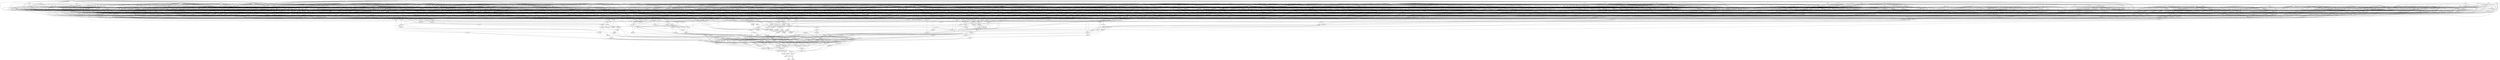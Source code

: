 digraph G {
    "new_n1118_" -> "o[0]";
    "new_n1129_" -> "o[0]";
    "new_n1101_" -> "o[0]";
    "new_n134_" -> "o[0]";
    "new_n979_" -> "new_n134_";
    "new_n780_" -> "new_n134_";
    "new_n135_" -> "new_n134_";
    "new_n982_" -> "new_n134_";
    "new_n664_" -> "new_n135_";
    "new_n777_" -> "new_n135_";
    "new_n136_" -> "new_n135_";
    "new_n774_" -> "new_n135_";
    "new_n662_" -> "new_n136_";
    "new_n663_" -> "new_n136_";
    "new_n137_" -> "new_n136_";
    "new_n138_" -> "new_n137_";
    "new_n651_" -> "new_n137_";
    "new_n469_" -> "new_n137_";
    "new_n661_" -> "new_n137_";
    "new_n470_" -> "new_n137_";
    "new_n467_" -> "new_n138_";
    "new_n468_" -> "new_n138_";
    "new_n139_" -> "new_n138_";
    "new_n466_" -> "new_n138_";
    "new_n140_" -> "new_n139_";
    "new_n458_" -> "new_n139_";
    "new_n141_" -> "new_n140_";
    "new_n432_" -> "new_n140_";
    "new_n457_" -> "new_n140_";
    "new_n142_" -> "new_n141_";
    "new_n393_" -> "new_n141_";
    "new_n416_" -> "new_n141_";
    "new_n143_" -> "new_n142_";
    "new_n347_" -> "new_n142_";
    "new_n376_" -> "new_n142_";
    "new_n144_" -> "new_n143_";
    "new_n325_" -> "new_n143_";
    "new_n321_" -> "new_n143_";
    "new_n145_" -> "new_n144_";
    "new_n246_" -> "new_n144_";
    "new_n321_" -> "new_n144_";
    "new_n146_" -> "new_n145_";
    "new_n200_" -> "new_n145_";
    "new_n192_" -> "new_n146_";
    "new_n181_" -> "new_n146_";
    "new_n176_" -> "new_n146_";
    "new_n147_" -> "new_n146_";
    "new_n199_" -> "new_n146_";
    "new_n189_" -> "new_n146_";
    "new_n175_" -> "new_n147_";
    "i[79]" -> "new_n147_";
    "new_n167_" -> "new_n147_";
    "new_n148_" -> "new_n147_";
    "new_n173_" -> "new_n147_";
    "new_n171_" -> "new_n147_";
    "new_n165_" -> "new_n148_";
    "new_n160_" -> "new_n148_";
    "new_n158_" -> "new_n148_";
    "new_n154_" -> "new_n148_";
    "new_n163_" -> "new_n148_";
    "new_n149_" -> "new_n148_";
    "i[113]" -> "new_n149_";
    "i[112]" -> "new_n149_";
    "new_n150_" -> "new_n149_";
    "new_n153_" -> "new_n149_";
    "i[114]" -> "new_n149_";
    "i[115]" -> "new_n149_";
    "new_n151_" -> "new_n150_";
    "new_n152_" -> "new_n150_";
    "new_n152_" -> "new_n151_";
    "i[116]" -> "new_n151_";
    "i[117]" -> "new_n151_";
    "i[118]" -> "new_n152_";
    "i[119]" -> "new_n152_";
    "i[116]" -> "new_n153_";
    "new_n152_" -> "new_n153_";
    "i[117]" -> "new_n153_";
    "new_n155_" -> "new_n154_";
    "new_n157_" -> "new_n154_";
    "new_n156_" -> "new_n155_";
    "i[115]" -> "new_n155_";
    "i[116]" -> "new_n155_";
    "i[113]" -> "new_n156_";
    "i[114]" -> "new_n156_";
    "i[117]" -> "new_n157_";
    "i[118]" -> "new_n157_";
    "i[119]" -> "new_n157_";
    "i[115]" -> "new_n158_";
    "i[116]" -> "new_n158_";
    "new_n156_" -> "new_n158_";
    "new_n159_" -> "new_n158_";
    "new_n152_" -> "new_n158_";
    "i[118]" -> "new_n159_";
    "i[117]" -> "new_n159_";
    "new_n162_" -> "new_n160_";
    "new_n161_" -> "new_n160_";
    "i[118]" -> "new_n160_";
    "i[119]" -> "new_n160_";
    "i[116]" -> "new_n161_";
    "i[117]" -> "new_n161_";
    "i[113]" -> "new_n162_";
    "i[112]" -> "new_n162_";
    "i[114]" -> "new_n162_";
    "i[115]" -> "new_n162_";
    "i[85]" -> "new_n163_";
    "i[84]" -> "new_n163_";
    "new_n164_" -> "new_n163_";
    "i[86]" -> "new_n164_";
    "i[87]" -> "new_n164_";
    "i[25]" -> "new_n165_";
    "i[26]" -> "new_n165_";
    "i[27]" -> "new_n165_";
    "i[28]" -> "new_n165_";
    "i[29]" -> "new_n165_";
    "new_n166_" -> "new_n165_";
    "i[30]" -> "new_n166_";
    "i[31]" -> "new_n166_";
    "i[123]" -> "new_n167_";
    "new_n170_" -> "new_n167_";
    "i[124]" -> "new_n167_";
    "new_n169_" -> "new_n167_";
    "new_n168_" -> "new_n167_";
    "i[126]" -> "new_n168_";
    "i[127]" -> "new_n168_";
    "i[126]" -> "new_n169_";
    "i[125]" -> "new_n169_";
    "i[121]" -> "new_n170_";
    "i[122]" -> "new_n170_";
    "i[27]" -> "new_n171_";
    "i[26]" -> "new_n171_";
    "i[25]" -> "new_n171_";
    "i[28]" -> "new_n171_";
    "new_n172_" -> "new_n171_";
    "i[29]" -> "new_n172_";
    "i[30]" -> "new_n172_";
    "i[31]" -> "new_n172_";
    "new_n174_" -> "new_n173_";
    "i[124]" -> "new_n173_";
    "i[125]" -> "new_n173_";
    "new_n168_" -> "new_n173_";
    "i[121]" -> "new_n174_";
    "i[122]" -> "new_n174_";
    "i[120]" -> "new_n174_";
    "i[123]" -> "new_n174_";
    "i[74]" -> "new_n175_";
    "i[75]" -> "new_n175_";
    "i[76]" -> "new_n175_";
    "i[77]" -> "new_n175_";
    "i[73]" -> "new_n175_";
    "i[78]" -> "new_n175_";
    "new_n185_" -> "new_n176_";
    "new_n179_" -> "new_n176_";
    "i[23]" -> "new_n176_";
    "new_n188_" -> "new_n176_";
    "new_n177_" -> "new_n176_";
    "new_n181_" -> "new_n176_";
    "i[113]" -> "new_n177_";
    "i[112]" -> "new_n177_";
    "new_n178_" -> "new_n177_";
    "i[114]" -> "new_n177_";
    "i[115]" -> "new_n177_";
    "i[116]" -> "new_n177_";
    "i[117]" -> "new_n178_";
    "new_n152_" -> "new_n178_";
    "i[17]" -> "new_n179_";
    "i[18]" -> "new_n179_";
    "i[19]" -> "new_n179_";
    "i[20]" -> "new_n179_";
    "new_n180_" -> "new_n179_";
    "i[21]" -> "new_n180_";
    "i[22]" -> "new_n180_";
    "new_n184_" -> "new_n181_";
    "new_n183_" -> "new_n181_";
    "new_n182_" -> "new_n181_";
    "i[22]" -> "new_n182_";
    "i[23]" -> "new_n182_";
    "i[22]" -> "new_n183_";
    "i[21]" -> "new_n183_";
    "i[18]" -> "new_n184_";
    "i[17]" -> "new_n184_";
    "i[19]" -> "new_n184_";
    "i[20]" -> "new_n184_";
    "i[126]" -> "new_n185_";
    "new_n187_" -> "new_n185_";
    "new_n186_" -> "new_n185_";
    "i[127]" -> "new_n185_";
    "i[124]" -> "new_n186_";
    "i[125]" -> "new_n186_";
    "i[121]" -> "new_n187_";
    "i[120]" -> "new_n187_";
    "i[122]" -> "new_n187_";
    "i[123]" -> "new_n187_";
    "new_n174_" -> "new_n188_";
    "new_n186_" -> "new_n188_";
    "i[126]" -> "new_n188_";
    "i[127]" -> "new_n188_";
    "new_n191_" -> "new_n189_";
    "new_n190_" -> "new_n189_";
    "new_n168_" -> "new_n189_";
    "new_n168_" -> "new_n190_";
    "i[124]" -> "new_n190_";
    "i[125]" -> "new_n190_";
    "i[121]" -> "new_n191_";
    "i[120]" -> "new_n191_";
    "i[122]" -> "new_n191_";
    "i[123]" -> "new_n191_";
    "new_n196_" -> "new_n192_";
    "i[119]" -> "new_n192_";
    "new_n193_" -> "new_n192_";
    "new_n198_" -> "new_n192_";
    "i[55]" -> "new_n192_";
    "i[20]" -> "new_n193_";
    "new_n194_" -> "new_n193_";
    "new_n195_" -> "new_n193_";
    "i[23]" -> "new_n193_";
    "i[18]" -> "new_n194_";
    "i[19]" -> "new_n194_";
    "i[21]" -> "new_n195_";
    "i[22]" -> "new_n195_";
    "i[115]" -> "new_n196_";
    "new_n197_" -> "new_n196_";
    "i[117]" -> "new_n196_";
    "i[116]" -> "new_n196_";
    "i[118]" -> "new_n196_";
    "i[113]" -> "new_n197_";
    "i[114]" -> "new_n197_";
    "i[55]" -> "new_n198_";
    "i[53]" -> "new_n198_";
    "i[54]" -> "new_n198_";
    "i[52]" -> "new_n198_";
    "i[124]" -> "new_n199_";
    "new_n191_" -> "new_n199_";
    "i[126]" -> "new_n199_";
    "i[125]" -> "new_n199_";
    "i[127]" -> "new_n199_";
    "new_n237_" -> "new_n200_";
    "new_n231_" -> "new_n200_";
    "new_n219_" -> "new_n200_";
    "new_n201_" -> "new_n200_";
    "new_n245_" -> "new_n200_";
    "new_n243_" -> "new_n200_";
    "new_n217_" -> "new_n201_";
    "new_n214_" -> "new_n201_";
    "new_n202_" -> "new_n201_";
    "new_n213_" -> "new_n201_";
    "new_n207_" -> "new_n201_";
    "new_n209_" -> "new_n201_";
    "i[124]" -> "new_n202_";
    "new_n205_" -> "new_n202_";
    "new_n206_" -> "new_n202_";
    "new_n203_" -> "new_n202_";
    "i[127]" -> "new_n202_";
    "i[24]" -> "new_n203_";
    "i[25]" -> "new_n203_";
    "i[26]" -> "new_n203_";
    "i[27]" -> "new_n203_";
    "new_n204_" -> "new_n203_";
    "i[28]" -> "new_n204_";
    "i[29]" -> "new_n204_";
    "new_n166_" -> "new_n204_";
    "i[122]" -> "new_n205_";
    "i[123]" -> "new_n205_";
    "i[125]" -> "new_n206_";
    "i[126]" -> "new_n206_";
    "i[124]" -> "new_n207_";
    "new_n208_" -> "new_n207_";
    "i[126]" -> "new_n207_";
    "i[125]" -> "new_n207_";
    "i[127]" -> "new_n207_";
    "i[120]" -> "new_n208_";
    "i[121]" -> "new_n208_";
    "new_n205_" -> "new_n208_";
    "i[24]" -> "new_n209_";
    "i[25]" -> "new_n209_";
    "new_n212_" -> "new_n209_";
    "new_n211_" -> "new_n209_";
    "new_n210_" -> "new_n209_";
    "i[29]" -> "new_n210_";
    "new_n166_" -> "new_n210_";
    "i[29]" -> "new_n211_";
    "i[28]" -> "new_n211_";
    "new_n166_" -> "new_n211_";
    "i[26]" -> "new_n212_";
    "i[27]" -> "new_n212_";
    "i[24]" -> "new_n213_";
    "i[25]" -> "new_n213_";
    "i[26]" -> "new_n213_";
    "i[27]" -> "new_n213_";
    "new_n204_" -> "new_n213_";
    "i[72]" -> "new_n214_";
    "i[73]" -> "new_n214_";
    "i[74]" -> "new_n214_";
    "new_n215_" -> "new_n214_";
    "new_n216_" -> "new_n214_";
    "i[75]" -> "new_n214_";
    "i[78]" -> "new_n215_";
    "i[79]" -> "new_n215_";
    "i[78]" -> "new_n216_";
    "i[77]" -> "new_n216_";
    "i[76]" -> "new_n216_";
    "i[79]" -> "new_n216_";
    "new_n218_" -> "new_n217_";
    "i[20]" -> "new_n217_";
    "i[21]" -> "new_n217_";
    "new_n182_" -> "new_n217_";
    "i[18]" -> "new_n218_";
    "i[19]" -> "new_n218_";
    "new_n222_" -> "new_n219_";
    "new_n227_" -> "new_n219_";
    "new_n226_" -> "new_n219_";
    "new_n220_" -> "new_n219_";
    "new_n209_" -> "new_n219_";
    "new_n228_" -> "new_n219_";
    "new_n221_" -> "new_n220_";
    "new_n224_" -> "new_n220_";
    "new_n222_" -> "new_n220_";
    "new_n225_" -> "new_n220_";
    "i[23]" -> "new_n220_";
    "i[124]" -> "new_n221_";
    "new_n187_" -> "new_n221_";
    "i[126]" -> "new_n221_";
    "i[125]" -> "new_n221_";
    "i[127]" -> "new_n221_";
    "i[116]" -> "new_n222_";
    "new_n223_" -> "new_n222_";
    "i[118]" -> "new_n222_";
    "i[117]" -> "new_n222_";
    "i[119]" -> "new_n222_";
    "i[113]" -> "new_n223_";
    "i[114]" -> "new_n223_";
    "i[112]" -> "new_n223_";
    "i[115]" -> "new_n223_";
    "i[17]" -> "new_n224_";
    "i[16]" -> "new_n224_";
    "i[18]" -> "new_n224_";
    "i[19]" -> "new_n224_";
    "i[20]" -> "new_n225_";
    "i[21]" -> "new_n225_";
    "i[22]" -> "new_n225_";
    "new_n187_" -> "new_n226_";
    "i[125]" -> "new_n226_";
    "i[126]" -> "new_n226_";
    "i[124]" -> "new_n226_";
    "i[127]" -> "new_n226_";
    "new_n227_" -> "new_n226_";
    "i[18]" -> "new_n227_";
    "i[17]" -> "new_n227_";
    "i[23]" -> "new_n227_";
    "i[19]" -> "new_n227_";
    "i[20]" -> "new_n227_";
    "new_n195_" -> "new_n227_";
    "new_n229_" -> "new_n228_";
    "new_n230_" -> "new_n228_";
    "new_n206_" -> "new_n228_";
    "i[127]" -> "new_n228_";
    "i[121]" -> "new_n229_";
    "i[122]" -> "new_n229_";
    "i[123]" -> "new_n230_";
    "i[124]" -> "new_n230_";
    "new_n232_" -> "new_n231_";
    "new_n177_" -> "new_n231_";
    "new_n233_" -> "new_n231_";
    "new_n236_" -> "new_n231_";
    "new_n235_" -> "new_n231_";
    "new_n174_" -> "new_n232_";
    "new_n190_" -> "new_n232_";
    "new_n168_" -> "new_n232_";
    "i[124]" -> "new_n233_";
    "new_n234_" -> "new_n233_";
    "i[125]" -> "new_n233_";
    "new_n168_" -> "new_n233_";
    "i[121]" -> "new_n234_";
    "i[122]" -> "new_n234_";
    "i[120]" -> "new_n234_";
    "i[123]" -> "new_n234_";
    "i[123]" -> "new_n235_";
    "new_n229_" -> "new_n235_";
    "new_n169_" -> "new_n235_";
    "i[124]" -> "new_n235_";
    "new_n168_" -> "new_n235_";
    "i[17]" -> "new_n236_";
    "i[16]" -> "new_n236_";
    "i[21]" -> "new_n236_";
    "i[20]" -> "new_n236_";
    "new_n194_" -> "new_n236_";
    "new_n182_" -> "new_n236_";
    "new_n238_" -> "new_n237_";
    "new_n241_" -> "new_n237_";
    "new_n242_" -> "new_n237_";
    "new_n240_" -> "new_n237_";
    "new_n239_" -> "new_n237_";
    "new_n204_" -> "new_n237_";
    "new_n190_" -> "new_n238_";
    "new_n168_" -> "new_n238_";
    "i[114]" -> "new_n239_";
    "i[115]" -> "new_n239_";
    "i[116]" -> "new_n239_";
    "new_n178_" -> "new_n239_";
    "i[115]" -> "new_n240_";
    "i[114]" -> "new_n240_";
    "i[117]" -> "new_n240_";
    "i[116]" -> "new_n240_";
    "new_n152_" -> "new_n240_";
    "i[24]" -> "new_n241_";
    "i[25]" -> "new_n241_";
    "i[26]" -> "new_n242_";
    "i[27]" -> "new_n242_";
    "new_n186_" -> "new_n243_";
    "new_n244_" -> "new_n243_";
    "i[126]" -> "new_n243_";
    "i[127]" -> "new_n243_";
    "i[121]" -> "new_n244_";
    "i[120]" -> "new_n244_";
    "new_n205_" -> "new_n244_";
    "i[72]" -> "new_n245_";
    "i[73]" -> "new_n245_";
    "i[74]" -> "new_n245_";
    "new_n216_" -> "new_n245_";
    "i[75]" -> "new_n245_";
    "new_n215_" -> "new_n245_";
    "new_n247_" -> "new_n246_";
    "new_n274_" -> "new_n246_";
    "new_n303_" -> "new_n246_";
    "new_n261_" -> "new_n247_";
    "new_n268_" -> "new_n247_";
    "new_n251_" -> "new_n247_";
    "new_n248_" -> "new_n247_";
    "new_n171_" -> "new_n247_";
    "new_n273_" -> "new_n247_";
    "new_n250_" -> "new_n248_";
    "new_n164_" -> "new_n248_";
    "new_n249_" -> "new_n248_";
    "new_n158_" -> "new_n248_";
    "new_n149_" -> "new_n248_";
    "i[24]" -> "new_n249_";
    "i[25]" -> "new_n249_";
    "i[26]" -> "new_n249_";
    "i[27]" -> "new_n249_";
    "new_n211_" -> "new_n249_";
    "new_n210_" -> "new_n249_";
    "i[81]" -> "new_n250_";
    "i[80]" -> "new_n250_";
    "i[83]" -> "new_n250_";
    "i[82]" -> "new_n250_";
    "i[84]" -> "new_n250_";
    "i[85]" -> "new_n250_";
    "new_n259_" -> "new_n251_";
    "new_n257_" -> "new_n251_";
    "new_n253_" -> "new_n251_";
    "new_n258_" -> "new_n251_";
    "new_n252_" -> "new_n251_";
    "i[124]" -> "new_n252_";
    "new_n208_" -> "new_n252_";
    "i[125]" -> "new_n252_";
    "new_n168_" -> "new_n252_";
    "new_n254_" -> "new_n253_";
    "new_n255_" -> "new_n253_";
    "i[103]" -> "new_n253_";
    "i[20]" -> "new_n254_";
    "i[21]" -> "new_n254_";
    "new_n182_" -> "new_n254_";
    "i[96]" -> "new_n255_";
    "i[97]" -> "new_n255_";
    "i[98]" -> "new_n255_";
    "new_n256_" -> "new_n255_";
    "i[99]" -> "new_n255_";
    "i[103]" -> "new_n256_";
    "i[101]" -> "new_n256_";
    "i[102]" -> "new_n256_";
    "i[100]" -> "new_n256_";
    "new_n254_" -> "new_n257_";
    "new_n224_" -> "new_n257_";
    "i[115]" -> "new_n258_";
    "i[116]" -> "new_n258_";
    "new_n156_" -> "new_n258_";
    "new_n157_" -> "new_n258_";
    "i[91]" -> "new_n259_";
    "i[90]" -> "new_n259_";
    "i[94]" -> "new_n259_";
    "new_n260_" -> "new_n259_";
    "i[95]" -> "new_n259_";
    "i[92]" -> "new_n260_";
    "i[93]" -> "new_n260_";
    "i[101]" -> "new_n261_";
    "i[100]" -> "new_n261_";
    "i[103]" -> "new_n261_";
    "i[102]" -> "new_n261_";
    "new_n262_" -> "new_n261_";
    "new_n264_" -> "new_n262_";
    "i[46]" -> "new_n262_";
    "i[47]" -> "new_n262_";
    "new_n181_" -> "new_n262_";
    "new_n266_" -> "new_n262_";
    "new_n263_" -> "new_n262_";
    "i[124]" -> "new_n263_";
    "i[123]" -> "new_n263_";
    "new_n229_" -> "new_n263_";
    "i[125]" -> "new_n263_";
    "i[127]" -> "new_n263_";
    "i[126]" -> "new_n263_";
    "i[42]" -> "new_n264_";
    "i[41]" -> "new_n264_";
    "i[40]" -> "new_n264_";
    "i[43]" -> "new_n264_";
    "new_n265_" -> "new_n264_";
    "i[44]" -> "new_n265_";
    "i[45]" -> "new_n265_";
    "i[116]" -> "new_n266_";
    "new_n267_" -> "new_n266_";
    "i[118]" -> "new_n266_";
    "i[117]" -> "new_n266_";
    "i[119]" -> "new_n266_";
    "i[112]" -> "new_n267_";
    "i[113]" -> "new_n267_";
    "i[114]" -> "new_n267_";
    "i[115]" -> "new_n267_";
    "i[125]" -> "new_n268_";
    "i[126]" -> "new_n268_";
    "i[127]" -> "new_n268_";
    "new_n269_" -> "new_n268_";
    "new_n271_" -> "new_n268_";
    "new_n270_" -> "new_n269_";
    "new_n151_" -> "new_n269_";
    "new_n152_" -> "new_n269_";
    "i[112]" -> "new_n270_";
    "i[113]" -> "new_n270_";
    "i[114]" -> "new_n270_";
    "i[115]" -> "new_n270_";
    "i[101]" -> "new_n271_";
    "i[100]" -> "new_n271_";
    "new_n272_" -> "new_n271_";
    "i[102]" -> "new_n271_";
    "i[103]" -> "new_n271_";
    "new_n194_" -> "new_n272_";
    "i[20]" -> "new_n272_";
    "new_n180_" -> "new_n272_";
    "i[23]" -> "new_n272_";
    "new_n208_" -> "new_n273_";
    "new_n190_" -> "new_n273_";
    "new_n168_" -> "new_n273_";
    "new_n295_" -> "new_n274_";
    "new_n204_" -> "new_n274_";
    "new_n289_" -> "new_n274_";
    "new_n275_" -> "new_n274_";
    "new_n167_" -> "new_n274_";
    "new_n158_" -> "new_n275_";
    "new_n288_" -> "new_n275_";
    "new_n286_" -> "new_n275_";
    "new_n276_" -> "new_n275_";
    "new_n285_" -> "new_n275_";
    "new_n284_" -> "new_n276_";
    "new_n281_" -> "new_n276_";
    "new_n278_" -> "new_n276_";
    "new_n277_" -> "new_n276_";
    "new_n280_" -> "new_n276_";
    "new_n283_" -> "new_n276_";
    "i[116]" -> "new_n277_";
    "new_n270_" -> "new_n277_";
    "new_n178_" -> "new_n277_";
    "i[20]" -> "new_n278_";
    "new_n279_" -> "new_n278_";
    "i[22]" -> "new_n278_";
    "i[21]" -> "new_n278_";
    "i[23]" -> "new_n278_";
    "new_n218_" -> "new_n279_";
    "i[16]" -> "new_n279_";
    "i[17]" -> "new_n279_";
    "i[115]" -> "new_n280_";
    "new_n156_" -> "new_n280_";
    "new_n159_" -> "new_n280_";
    "i[116]" -> "new_n280_";
    "new_n152_" -> "new_n280_";
    "i[124]" -> "new_n281_";
    "i[125]" -> "new_n281_";
    "i[126]" -> "new_n281_";
    "new_n282_" -> "new_n281_";
    "i[127]" -> "new_n281_";
    "i[121]" -> "new_n282_";
    "i[120]" -> "new_n282_";
    "i[122]" -> "new_n282_";
    "i[123]" -> "new_n282_";
    "new_n191_" -> "new_n283_";
    "new_n186_" -> "new_n283_";
    "i[126]" -> "new_n283_";
    "i[127]" -> "new_n283_";
    "i[92]" -> "new_n284_";
    "i[91]" -> "new_n284_";
    "i[90]" -> "new_n284_";
    "i[93]" -> "new_n284_";
    "i[95]" -> "new_n284_";
    "i[94]" -> "new_n284_";
    "new_n241_" -> "new_n285_";
    "new_n212_" -> "new_n285_";
    "new_n211_" -> "new_n285_";
    "new_n210_" -> "new_n285_";
    "i[98]" -> "new_n286_";
    "i[97]" -> "new_n286_";
    "i[103]" -> "new_n286_";
    "i[99]" -> "new_n286_";
    "i[100]" -> "new_n286_";
    "new_n287_" -> "new_n286_";
    "i[101]" -> "new_n287_";
    "i[102]" -> "new_n287_";
    "i[124]" -> "new_n288_";
    "i[123]" -> "new_n288_";
    "i[126]" -> "new_n288_";
    "i[125]" -> "new_n288_";
    "i[127]" -> "new_n288_";
    "new_n294_" -> "new_n289_";
    "new_n293_" -> "new_n289_";
    "new_n290_" -> "new_n289_";
    "new_n204_" -> "new_n289_";
    "new_n292_" -> "new_n289_";
    "new_n291_" -> "new_n290_";
    "new_n285_" -> "new_n290_";
    "new_n177_" -> "new_n290_";
    "i[26]" -> "new_n291_";
    "i[27]" -> "new_n291_";
    "i[25]" -> "new_n291_";
    "i[28]" -> "new_n291_";
    "new_n166_" -> "new_n291_";
    "i[29]" -> "new_n291_";
    "i[113]" -> "new_n292_";
    "i[114]" -> "new_n292_";
    "i[115]" -> "new_n292_";
    "i[116]" -> "new_n292_";
    "new_n152_" -> "new_n292_";
    "new_n159_" -> "new_n292_";
    "new_n241_" -> "new_n293_";
    "i[28]" -> "new_n293_";
    "new_n212_" -> "new_n293_";
    "i[29]" -> "new_n293_";
    "new_n166_" -> "new_n293_";
    "i[82]" -> "new_n294_";
    "i[81]" -> "new_n294_";
    "i[83]" -> "new_n294_";
    "new_n164_" -> "new_n294_";
    "i[84]" -> "new_n294_";
    "i[85]" -> "new_n294_";
    "new_n296_" -> "new_n295_";
    "new_n300_" -> "new_n295_";
    "i[111]" -> "new_n295_";
    "new_n298_" -> "new_n295_";
    "new_n257_" -> "new_n295_";
    "new_n302_" -> "new_n295_";
    "new_n152_" -> "new_n296_";
    "new_n297_" -> "new_n296_";
    "new_n161_" -> "new_n296_";
    "i[113]" -> "new_n297_";
    "i[112]" -> "new_n297_";
    "i[114]" -> "new_n297_";
    "i[115]" -> "new_n297_";
    "i[99]" -> "new_n298_";
    "i[100]" -> "new_n298_";
    "i[101]" -> "new_n298_";
    "i[102]" -> "new_n298_";
    "new_n299_" -> "new_n298_";
    "i[103]" -> "new_n298_";
    "i[97]" -> "new_n299_";
    "i[98]" -> "new_n299_";
    "new_n301_" -> "new_n300_";
    "i[110]" -> "new_n300_";
    "i[105]" -> "new_n301_";
    "i[106]" -> "new_n301_";
    "i[104]" -> "new_n301_";
    "i[107]" -> "new_n301_";
    "i[108]" -> "new_n301_";
    "i[109]" -> "new_n301_";
    "i[124]" -> "new_n302_";
    "new_n205_" -> "new_n302_";
    "i[125]" -> "new_n302_";
    "new_n168_" -> "new_n302_";
    "new_n204_" -> "new_n303_";
    "new_n313_" -> "new_n303_";
    "new_n320_" -> "new_n303_";
    "new_n304_" -> "new_n303_";
    "new_n318_" -> "new_n303_";
    "new_n317_" -> "new_n303_";
    "new_n312_" -> "new_n304_";
    "new_n308_" -> "new_n304_";
    "new_n309_" -> "new_n304_";
    "new_n305_" -> "new_n304_";
    "new_n310_" -> "new_n304_";
    "new_n207_" -> "new_n304_";
    "i[22]" -> "new_n305_";
    "new_n306_" -> "new_n305_";
    "i[23]" -> "new_n305_";
    "i[20]" -> "new_n306_";
    "i[21]" -> "new_n306_";
    "new_n307_" -> "new_n306_";
    "i[16]" -> "new_n307_";
    "i[17]" -> "new_n307_";
    "new_n194_" -> "new_n307_";
    "i[125]" -> "new_n308_";
    "new_n229_" -> "new_n308_";
    "new_n230_" -> "new_n308_";
    "i[126]" -> "new_n308_";
    "i[127]" -> "new_n308_";
    "i[115]" -> "new_n309_";
    "new_n156_" -> "new_n309_";
    "i[116]" -> "new_n309_";
    "i[118]" -> "new_n309_";
    "i[117]" -> "new_n309_";
    "i[119]" -> "new_n309_";
    "new_n198_" -> "new_n310_";
    "new_n311_" -> "new_n310_";
    "i[55]" -> "new_n310_";
    "i[48]" -> "new_n311_";
    "i[49]" -> "new_n311_";
    "i[50]" -> "new_n311_";
    "i[51]" -> "new_n311_";
    "i[116]" -> "new_n312_";
    "new_n297_" -> "new_n312_";
    "i[118]" -> "new_n312_";
    "i[117]" -> "new_n312_";
    "i[119]" -> "new_n312_";
    "new_n315_" -> "new_n313_";
    "new_n164_" -> "new_n313_";
    "new_n177_" -> "new_n313_";
    "new_n314_" -> "new_n313_";
    "new_n293_" -> "new_n313_";
    "new_n292_" -> "new_n313_";
    "i[24]" -> "new_n314_";
    "i[25]" -> "new_n314_";
    "i[26]" -> "new_n314_";
    "new_n211_" -> "new_n314_";
    "i[27]" -> "new_n314_";
    "new_n210_" -> "new_n314_";
    "i[84]" -> "new_n315_";
    "new_n316_" -> "new_n315_";
    "i[85]" -> "new_n315_";
    "i[80]" -> "new_n316_";
    "i[81]" -> "new_n316_";
    "i[82]" -> "new_n316_";
    "i[83]" -> "new_n316_";
    "new_n187_" -> "new_n317_";
    "new_n190_" -> "new_n317_";
    "new_n168_" -> "new_n317_";
    "new_n296_" -> "new_n318_";
    "new_n233_" -> "new_n318_";
    "new_n319_" -> "new_n318_";
    "new_n215_" -> "new_n318_";
    "new_n204_" -> "new_n318_";
    "i[74]" -> "new_n319_";
    "i[73]" -> "new_n319_";
    "i[75]" -> "new_n319_";
    "i[76]" -> "new_n319_";
    "i[77]" -> "new_n319_";
    "i[24]" -> "new_n320_";
    "i[25]" -> "new_n320_";
    "new_n242_" -> "new_n320_";
    "new_n204_" -> "new_n320_";
    "new_n209_" -> "new_n321_";
    "new_n322_" -> "new_n321_";
    "new_n323_" -> "new_n321_";
    "i[103]" -> "new_n321_";
    "new_n324_" -> "new_n321_";
    "new_n235_" -> "new_n321_";
    "new_n267_" -> "new_n322_";
    "new_n151_" -> "new_n322_";
    "new_n152_" -> "new_n322_";
    "i[97]" -> "new_n323_";
    "i[98]" -> "new_n323_";
    "i[99]" -> "new_n323_";
    "i[100]" -> "new_n323_";
    "new_n287_" -> "new_n323_";
    "i[26]" -> "new_n324_";
    "i[25]" -> "new_n324_";
    "i[27]" -> "new_n324_";
    "i[29]" -> "new_n324_";
    "i[28]" -> "new_n324_";
    "new_n166_" -> "new_n324_";
    "new_n331_" -> "new_n325_";
    "new_n346_" -> "new_n325_";
    "new_n326_" -> "new_n325_";
    "new_n333_" -> "new_n325_";
    "new_n209_" -> "new_n325_";
    "new_n235_" -> "new_n325_";
    "new_n323_" -> "new_n326_";
    "i[103]" -> "new_n326_";
    "new_n269_" -> "new_n326_";
    "new_n327_" -> "new_n326_";
    "new_n324_" -> "new_n326_";
    "new_n322_" -> "new_n326_";
    "new_n330_" -> "new_n327_";
    "new_n328_" -> "new_n327_";
    "new_n177_" -> "new_n327_";
    "new_n265_" -> "new_n328_";
    "new_n329_" -> "new_n328_";
    "i[46]" -> "new_n329_";
    "i[47]" -> "new_n329_";
    "i[42]" -> "new_n330_";
    "i[43]" -> "new_n330_";
    "new_n332_" -> "new_n331_";
    "i[95]" -> "new_n331_";
    "new_n257_" -> "new_n331_";
    "new_n258_" -> "new_n331_";
    "i[90]" -> "new_n332_";
    "i[89]" -> "new_n332_";
    "i[92]" -> "new_n332_";
    "i[91]" -> "new_n332_";
    "i[93]" -> "new_n332_";
    "i[94]" -> "new_n332_";
    "i[23]" -> "new_n333_";
    "new_n344_" -> "new_n333_";
    "new_n338_" -> "new_n333_";
    "new_n334_" -> "new_n333_";
    "new_n340_" -> "new_n333_";
    "new_n342_" -> "new_n333_";
    "new_n308_" -> "new_n334_";
    "new_n335_" -> "new_n334_";
    "new_n337_" -> "new_n334_";
    "i[95]" -> "new_n334_";
    "i[90]" -> "new_n335_";
    "i[89]" -> "new_n335_";
    "i[93]" -> "new_n335_";
    "new_n336_" -> "new_n335_";
    "i[94]" -> "new_n335_";
    "i[91]" -> "new_n336_";
    "i[92]" -> "new_n336_";
    "i[25]" -> "new_n337_";
    "i[26]" -> "new_n337_";
    "i[27]" -> "new_n337_";
    "i[28]" -> "new_n337_";
    "new_n172_" -> "new_n337_";
    "new_n339_" -> "new_n338_";
    "i[25]" -> "new_n338_";
    "i[26]" -> "new_n338_";
    "i[27]" -> "new_n338_";
    "i[28]" -> "new_n338_";
    "new_n172_" -> "new_n338_";
    "i[116]" -> "new_n339_";
    "i[115]" -> "new_n339_";
    "new_n157_" -> "new_n339_";
    "i[126]" -> "new_n340_";
    "new_n186_" -> "new_n340_";
    "i[95]" -> "new_n340_";
    "new_n341_" -> "new_n340_";
    "i[127]" -> "new_n340_";
    "i[90]" -> "new_n341_";
    "i[89]" -> "new_n341_";
    "i[88]" -> "new_n341_";
    "new_n336_" -> "new_n341_";
    "i[93]" -> "new_n341_";
    "i[94]" -> "new_n341_";
    "i[124]" -> "new_n342_";
    "new_n343_" -> "new_n342_";
    "i[126]" -> "new_n342_";
    "i[125]" -> "new_n342_";
    "i[127]" -> "new_n342_";
    "i[120]" -> "new_n343_";
    "i[121]" -> "new_n343_";
    "i[122]" -> "new_n343_";
    "i[123]" -> "new_n343_";
    "i[21]" -> "new_n344_";
    "new_n345_" -> "new_n344_";
    "i[22]" -> "new_n344_";
    "i[17]" -> "new_n345_";
    "i[18]" -> "new_n345_";
    "i[19]" -> "new_n345_";
    "i[20]" -> "new_n345_";
    "i[125]" -> "new_n346_";
    "i[126]" -> "new_n346_";
    "i[127]" -> "new_n346_";
    "new_n370_" -> "new_n347_";
    "new_n375_" -> "new_n347_";
    "new_n360_" -> "new_n347_";
    "new_n348_" -> "new_n347_";
    "new_n373_" -> "new_n347_";
    "new_n372_" -> "new_n347_";
    "new_n296_" -> "new_n348_";
    "new_n277_" -> "new_n348_";
    "new_n349_" -> "new_n348_";
    "new_n356_" -> "new_n348_";
    "new_n358_" -> "new_n348_";
    "new_n209_" -> "new_n348_";
    "new_n177_" -> "new_n349_";
    "new_n291_" -> "new_n349_";
    "new_n355_" -> "new_n349_";
    "new_n352_" -> "new_n349_";
    "new_n350_" -> "new_n349_";
    "new_n351_" -> "new_n350_";
    "new_n153_" -> "new_n350_";
    "new_n150_" -> "new_n350_";
    "i[113]" -> "new_n351_";
    "i[112]" -> "new_n351_";
    "i[114]" -> "new_n351_";
    "i[115]" -> "new_n351_";
    "i[94]" -> "new_n352_";
    "new_n353_" -> "new_n352_";
    "i[95]" -> "new_n352_";
    "new_n354_" -> "new_n353_";
    "i[90]" -> "new_n353_";
    "i[91]" -> "new_n353_";
    "new_n260_" -> "new_n353_";
    "i[88]" -> "new_n354_";
    "i[89]" -> "new_n354_";
    "i[26]" -> "new_n355_";
    "i[25]" -> "new_n355_";
    "i[28]" -> "new_n355_";
    "i[27]" -> "new_n355_";
    "new_n172_" -> "new_n355_";
    "new_n357_" -> "new_n356_";
    "i[124]" -> "new_n356_";
    "new_n169_" -> "new_n356_";
    "new_n168_" -> "new_n356_";
    "new_n170_" -> "new_n357_";
    "i[123]" -> "new_n357_";
    "i[34]" -> "new_n358_";
    "i[35]" -> "new_n358_";
    "i[36]" -> "new_n358_";
    "i[37]" -> "new_n358_";
    "new_n359_" -> "new_n358_";
    "i[38]" -> "new_n359_";
    "i[39]" -> "new_n359_";
    "i[36]" -> "new_n360_";
    "new_n369_" -> "new_n360_";
    "new_n366_" -> "new_n360_";
    "new_n368_" -> "new_n360_";
    "new_n361_" -> "new_n360_";
    "new_n365_" -> "new_n361_";
    "new_n236_" -> "new_n361_";
    "new_n362_" -> "new_n361_";
    "new_n364_" -> "new_n361_";
    "new_n363_" -> "new_n362_";
    "new_n329_" -> "new_n362_";
    "i[41]" -> "new_n363_";
    "i[42]" -> "new_n363_";
    "i[40]" -> "new_n363_";
    "i[43]" -> "new_n363_";
    "i[44]" -> "new_n363_";
    "i[45]" -> "new_n363_";
    "new_n282_" -> "new_n364_";
    "i[124]" -> "new_n364_";
    "new_n206_" -> "new_n364_";
    "i[127]" -> "new_n364_";
    "i[116]" -> "new_n365_";
    "i[114]" -> "new_n365_";
    "i[115]" -> "new_n365_";
    "i[118]" -> "new_n365_";
    "i[117]" -> "new_n365_";
    "i[119]" -> "new_n365_";
    "new_n364_" -> "new_n366_";
    "new_n367_" -> "new_n366_";
    "i[119]" -> "new_n366_";
    "i[39]" -> "new_n366_";
    "new_n156_" -> "new_n367_";
    "i[115]" -> "new_n367_";
    "i[116]" -> "new_n367_";
    "i[117]" -> "new_n367_";
    "i[118]" -> "new_n367_";
    "i[37]" -> "new_n368_";
    "i[38]" -> "new_n368_";
    "i[33]" -> "new_n369_";
    "i[34]" -> "new_n369_";
    "i[32]" -> "new_n369_";
    "i[35]" -> "new_n369_";
    "new_n357_" -> "new_n370_";
    "new_n282_" -> "new_n370_";
    "i[124]" -> "new_n370_";
    "new_n206_" -> "new_n370_";
    "i[127]" -> "new_n370_";
    "new_n371_" -> "new_n370_";
    "i[113]" -> "new_n371_";
    "i[112]" -> "new_n371_";
    "new_n152_" -> "new_n371_";
    "new_n151_" -> "new_n371_";
    "i[114]" -> "new_n371_";
    "i[115]" -> "new_n371_";
    "new_n343_" -> "new_n372_";
    "new_n190_" -> "new_n372_";
    "new_n168_" -> "new_n372_";
    "i[52]" -> "new_n373_";
    "new_n374_" -> "new_n373_";
    "i[54]" -> "new_n373_";
    "i[53]" -> "new_n373_";
    "i[55]" -> "new_n373_";
    "i[49]" -> "new_n374_";
    "i[48]" -> "new_n374_";
    "i[50]" -> "new_n374_";
    "i[51]" -> "new_n374_";
    "i[28]" -> "new_n375_";
    "i[27]" -> "new_n375_";
    "i[30]" -> "new_n375_";
    "i[29]" -> "new_n375_";
    "i[31]" -> "new_n375_";
    "new_n389_" -> "new_n376_";
    "new_n391_" -> "new_n376_";
    "new_n377_" -> "new_n376_";
    "new_n382_" -> "new_n376_";
    "new_n320_" -> "new_n376_";
    "new_n385_" -> "new_n376_";
    "new_n378_" -> "new_n377_";
    "new_n177_" -> "new_n377_";
    "new_n380_" -> "new_n377_";
    "new_n379_" -> "new_n377_";
    "new_n149_" -> "new_n377_";
    "i[114]" -> "new_n378_";
    "i[115]" -> "new_n378_";
    "i[116]" -> "new_n378_";
    "new_n178_" -> "new_n378_";
    "i[25]" -> "new_n379_";
    "i[26]" -> "new_n379_";
    "i[27]" -> "new_n379_";
    "i[28]" -> "new_n379_";
    "new_n172_" -> "new_n379_";
    "new_n161_" -> "new_n380_";
    "new_n267_" -> "new_n380_";
    "i[119]" -> "new_n380_";
    "i[118]" -> "new_n380_";
    "i[87]" -> "new_n380_";
    "new_n381_" -> "new_n380_";
    "i[83]" -> "new_n381_";
    "i[82]" -> "new_n381_";
    "i[81]" -> "new_n381_";
    "i[84]" -> "new_n381_";
    "i[86]" -> "new_n381_";
    "i[85]" -> "new_n381_";
    "new_n388_" -> "new_n382_";
    "new_n383_" -> "new_n382_";
    "new_n350_" -> "new_n382_";
    "new_n387_" -> "new_n382_";
    "new_n385_" -> "new_n382_";
    "new_n386_" -> "new_n382_";
    "new_n244_" -> "new_n383_";
    "i[125]" -> "new_n383_";
    "i[126]" -> "new_n383_";
    "i[124]" -> "new_n383_";
    "i[127]" -> "new_n383_";
    "new_n384_" -> "new_n383_";
    "i[94]" -> "new_n384_";
    "i[93]" -> "new_n384_";
    "i[95]" -> "new_n384_";
    "new_n229_" -> "new_n385_";
    "i[123]" -> "new_n385_";
    "i[124]" -> "new_n385_";
    "new_n169_" -> "new_n385_";
    "new_n168_" -> "new_n385_";
    "new_n343_" -> "new_n386_";
    "new_n186_" -> "new_n386_";
    "i[126]" -> "new_n386_";
    "i[127]" -> "new_n386_";
    "new_n194_" -> "new_n387_";
    "i[20]" -> "new_n387_";
    "i[21]" -> "new_n387_";
    "new_n182_" -> "new_n387_";
    "i[94]" -> "new_n388_";
    "i[95]" -> "new_n388_";
    "i[36]" -> "new_n389_";
    "i[37]" -> "new_n389_";
    "new_n359_" -> "new_n389_";
    "new_n257_" -> "new_n389_";
    "new_n390_" -> "new_n389_";
    "new_n258_" -> "new_n389_";
    "i[124]" -> "new_n390_";
    "new_n187_" -> "new_n390_";
    "i[125]" -> "new_n390_";
    "new_n168_" -> "new_n390_";
    "new_n152_" -> "new_n391_";
    "new_n343_" -> "new_n391_";
    "i[124]" -> "new_n391_";
    "new_n161_" -> "new_n391_";
    "new_n390_" -> "new_n391_";
    "new_n392_" -> "new_n391_";
    "i[125]" -> "new_n392_";
    "new_n168_" -> "new_n392_";
    "new_n408_" -> "new_n393_";
    "new_n379_" -> "new_n393_";
    "new_n402_" -> "new_n393_";
    "new_n394_" -> "new_n393_";
    "new_n415_" -> "new_n393_";
    "new_n401_" -> "new_n394_";
    "new_n215_" -> "new_n394_";
    "new_n399_" -> "new_n394_";
    "new_n395_" -> "new_n394_";
    "new_n400_" -> "new_n394_";
    "new_n171_" -> "new_n394_";
    "new_n397_" -> "new_n395_";
    "new_n398_" -> "new_n395_";
    "new_n396_" -> "new_n395_";
    "new_n178_" -> "new_n395_";
    "new_n149_" -> "new_n395_";
    "i[113]" -> "new_n396_";
    "i[114]" -> "new_n396_";
    "i[112]" -> "new_n396_";
    "i[116]" -> "new_n396_";
    "i[115]" -> "new_n396_";
    "new_n158_" -> "new_n396_";
    "i[20]" -> "new_n397_";
    "new_n224_" -> "new_n397_";
    "i[22]" -> "new_n397_";
    "i[21]" -> "new_n397_";
    "i[23]" -> "new_n397_";
    "new_n159_" -> "new_n398_";
    "new_n197_" -> "new_n398_";
    "i[115]" -> "new_n398_";
    "i[116]" -> "new_n398_";
    "new_n152_" -> "new_n398_";
    "i[34]" -> "new_n399_";
    "i[35]" -> "new_n399_";
    "i[36]" -> "new_n399_";
    "i[33]" -> "new_n399_";
    "i[39]" -> "new_n399_";
    "new_n368_" -> "new_n399_";
    "i[123]" -> "new_n400_";
    "i[122]" -> "new_n400_";
    "i[125]" -> "new_n400_";
    "i[124]" -> "new_n400_";
    "new_n168_" -> "new_n400_";
    "i[73]" -> "new_n401_";
    "i[74]" -> "new_n401_";
    "i[72]" -> "new_n401_";
    "i[75]" -> "new_n401_";
    "i[76]" -> "new_n401_";
    "i[77]" -> "new_n401_";
    "new_n406_" -> "new_n402_";
    "new_n407_" -> "new_n402_";
    "new_n405_" -> "new_n402_";
    "new_n404_" -> "new_n402_";
    "new_n379_" -> "new_n402_";
    "new_n403_" -> "new_n402_";
    "i[124]" -> "new_n403_";
    "new_n208_" -> "new_n403_";
    "new_n206_" -> "new_n403_";
    "i[127]" -> "new_n403_";
    "i[91]" -> "new_n404_";
    "i[90]" -> "new_n404_";
    "i[94]" -> "new_n404_";
    "new_n260_" -> "new_n404_";
    "new_n386_" -> "new_n404_";
    "i[95]" -> "new_n404_";
    "new_n206_" -> "new_n405_";
    "i[123]" -> "new_n405_";
    "i[124]" -> "new_n405_";
    "i[127]" -> "new_n405_";
    "new_n406_" -> "new_n405_";
    "i[18]" -> "new_n406_";
    "i[17]" -> "new_n406_";
    "i[23]" -> "new_n406_";
    "i[19]" -> "new_n406_";
    "i[20]" -> "new_n406_";
    "new_n180_" -> "new_n406_";
    "i[115]" -> "new_n407_";
    "i[114]" -> "new_n407_";
    "i[116]" -> "new_n407_";
    "i[118]" -> "new_n407_";
    "i[117]" -> "new_n407_";
    "i[119]" -> "new_n407_";
    "new_n409_" -> "new_n408_";
    "new_n411_" -> "new_n408_";
    "new_n157_" -> "new_n408_";
    "new_n414_" -> "new_n408_";
    "new_n412_" -> "new_n408_";
    "i[17]" -> "new_n409_";
    "i[18]" -> "new_n409_";
    "i[16]" -> "new_n409_";
    "i[20]" -> "new_n409_";
    "i[19]" -> "new_n409_";
    "new_n410_" -> "new_n409_";
    "i[21]" -> "new_n410_";
    "new_n182_" -> "new_n410_";
    "new_n282_" -> "new_n411_";
    "new_n186_" -> "new_n411_";
    "i[126]" -> "new_n411_";
    "i[127]" -> "new_n411_";
    "i[77]" -> "new_n412_";
    "i[78]" -> "new_n412_";
    "new_n413_" -> "new_n412_";
    "i[79]" -> "new_n412_";
    "i[72]" -> "new_n413_";
    "i[73]" -> "new_n413_";
    "i[74]" -> "new_n413_";
    "i[75]" -> "new_n413_";
    "i[76]" -> "new_n413_";
    "i[123]" -> "new_n414_";
    "i[122]" -> "new_n414_";
    "i[126]" -> "new_n414_";
    "new_n186_" -> "new_n414_";
    "i[127]" -> "new_n414_";
    "new_n282_" -> "new_n415_";
    "new_n190_" -> "new_n415_";
    "new_n168_" -> "new_n415_";
    "new_n422_" -> "new_n416_";
    "new_n427_" -> "new_n416_";
    "new_n425_" -> "new_n416_";
    "new_n417_" -> "new_n416_";
    "new_n431_" -> "new_n416_";
    "new_n399_" -> "new_n417_";
    "new_n421_" -> "new_n417_";
    "new_n173_" -> "new_n417_";
    "new_n418_" -> "new_n417_";
    "new_n171_" -> "new_n417_";
    "new_n160_" -> "new_n418_";
    "new_n420_" -> "new_n418_";
    "new_n419_" -> "new_n418_";
    "new_n158_" -> "new_n418_";
    "new_n149_" -> "new_n418_";
    "i[28]" -> "new_n419_";
    "new_n242_" -> "new_n419_";
    "new_n210_" -> "new_n419_";
    "i[84]" -> "new_n420_";
    "i[85]" -> "new_n420_";
    "new_n316_" -> "new_n420_";
    "i[86]" -> "new_n420_";
    "i[87]" -> "new_n420_";
    "i[74]" -> "new_n421_";
    "i[75]" -> "new_n421_";
    "i[73]" -> "new_n421_";
    "i[76]" -> "new_n421_";
    "new_n215_" -> "new_n421_";
    "i[77]" -> "new_n421_";
    "new_n423_" -> "new_n422_";
    "i[23]" -> "new_n422_";
    "new_n352_" -> "new_n422_";
    "new_n350_" -> "new_n422_";
    "new_n281_" -> "new_n422_";
    "new_n288_" -> "new_n422_";
    "i[20]" -> "new_n423_";
    "new_n424_" -> "new_n423_";
    "new_n195_" -> "new_n423_";
    "i[17]" -> "new_n424_";
    "i[16]" -> "new_n424_";
    "i[18]" -> "new_n424_";
    "i[19]" -> "new_n424_";
    "new_n426_" -> "new_n425_";
    "new_n372_" -> "new_n425_";
    "new_n430_" -> "new_n425_";
    "new_n427_" -> "new_n425_";
    "i[112]" -> "new_n426_";
    "i[113]" -> "new_n426_";
    "i[114]" -> "new_n426_";
    "i[115]" -> "new_n426_";
    "new_n153_" -> "new_n426_";
    "new_n150_" -> "new_n426_";
    "new_n429_" -> "new_n427_";
    "new_n428_" -> "new_n427_";
    "new_n182_" -> "new_n427_";
    "new_n182_" -> "new_n428_";
    "i[20]" -> "new_n428_";
    "i[21]" -> "new_n428_";
    "i[17]" -> "new_n429_";
    "i[18]" -> "new_n429_";
    "i[16]" -> "new_n429_";
    "i[19]" -> "new_n429_";
    "i[75]" -> "new_n430_";
    "i[74]" -> "new_n430_";
    "i[76]" -> "new_n430_";
    "i[79]" -> "new_n430_";
    "i[78]" -> "new_n430_";
    "i[77]" -> "new_n430_";
    "new_n170_" -> "new_n431_";
    "new_n169_" -> "new_n431_";
    "i[123]" -> "new_n431_";
    "i[124]" -> "new_n431_";
    "new_n168_" -> "new_n431_";
    "new_n433_" -> "new_n432_";
    "new_n434_" -> "new_n432_";
    "new_n454_" -> "new_n432_";
    "new_n144_" -> "new_n433_";
    "new_n325_" -> "new_n433_";
    "new_n321_" -> "new_n433_";
    "new_n435_" -> "new_n434_";
    "new_n436_" -> "new_n434_";
    "new_n453_" -> "new_n434_";
    "new_n145_" -> "new_n435_";
    "new_n246_" -> "new_n435_";
    "new_n321_" -> "new_n435_";
    "new_n437_" -> "new_n436_";
    "new_n438_" -> "new_n436_";
    "new_n445_" -> "new_n436_";
    "new_n146_" -> "new_n437_";
    "new_n200_" -> "new_n437_";
    "new_n439_" -> "new_n438_";
    "new_n440_" -> "new_n438_";
    "new_n444_" -> "new_n438_";
    "new_n149_" -> "new_n439_";
    "new_n171_" -> "new_n439_";
    "new_n420_" -> "new_n439_";
    "new_n355_" -> "new_n439_";
    "new_n425_" -> "new_n439_";
    "new_n431_" -> "new_n439_";
    "i[38]" -> "new_n440_";
    "new_n442_" -> "new_n440_";
    "new_n272_" -> "new_n440_";
    "new_n441_" -> "new_n440_";
    "new_n269_" -> "new_n440_";
    "i[101]" -> "new_n441_";
    "i[100]" -> "new_n441_";
    "new_n273_" -> "new_n441_";
    "i[39]" -> "new_n441_";
    "i[102]" -> "new_n441_";
    "i[103]" -> "new_n441_";
    "i[36]" -> "new_n442_";
    "new_n443_" -> "new_n442_";
    "i[37]" -> "new_n442_";
    "i[33]" -> "new_n443_";
    "i[32]" -> "new_n443_";
    "i[34]" -> "new_n443_";
    "i[35]" -> "new_n443_";
    "new_n385_" -> "new_n444_";
    "new_n387_" -> "new_n444_";
    "new_n388_" -> "new_n444_";
    "new_n339_" -> "new_n444_";
    "new_n386_" -> "new_n444_";
    "new_n446_" -> "new_n445_";
    "new_n448_" -> "new_n445_";
    "new_n450_" -> "new_n445_";
    "new_n403_" -> "new_n446_";
    "new_n405_" -> "new_n446_";
    "new_n408_" -> "new_n446_";
    "new_n447_" -> "new_n446_";
    "new_n415_" -> "new_n446_";
    "new_n379_" -> "new_n446_";
    "new_n407_" -> "new_n447_";
    "new_n398_" -> "new_n447_";
    "new_n171_" -> "new_n447_";
    "new_n149_" -> "new_n447_";
    "new_n397_" -> "new_n447_";
    "new_n415_" -> "new_n447_";
    "new_n149_" -> "new_n448_";
    "new_n171_" -> "new_n448_";
    "new_n160_" -> "new_n448_";
    "new_n189_" -> "new_n448_";
    "new_n163_" -> "new_n448_";
    "new_n449_" -> "new_n448_";
    "new_n177_" -> "new_n449_";
    "new_n189_" -> "new_n449_";
    "new_n199_" -> "new_n449_";
    "new_n188_" -> "new_n449_";
    "new_n181_" -> "new_n449_";
    "new_n232_" -> "new_n450_";
    "new_n235_" -> "new_n450_";
    "new_n245_" -> "new_n450_";
    "new_n236_" -> "new_n450_";
    "new_n243_" -> "new_n450_";
    "new_n451_" -> "new_n450_";
    "new_n213_" -> "new_n451_";
    "new_n217_" -> "new_n451_";
    "new_n207_" -> "new_n451_";
    "new_n452_" -> "new_n451_";
    "new_n243_" -> "new_n451_";
    "new_n209_" -> "new_n451_";
    "new_n227_" -> "new_n452_";
    "new_n222_" -> "new_n452_";
    "new_n228_" -> "new_n452_";
    "new_n247_" -> "new_n453_";
    "new_n274_" -> "new_n453_";
    "new_n303_" -> "new_n453_";
    "new_n372_" -> "new_n454_";
    "new_n373_" -> "new_n454_";
    "new_n375_" -> "new_n454_";
    "new_n371_" -> "new_n454_";
    "new_n455_" -> "new_n454_";
    "new_n209_" -> "new_n455_";
    "new_n291_" -> "new_n455_";
    "new_n456_" -> "new_n455_";
    "new_n372_" -> "new_n455_";
    "new_n350_" -> "new_n455_";
    "i[75]" -> "new_n456_";
    "i[74]" -> "new_n456_";
    "i[79]" -> "new_n456_";
    "i[77]" -> "new_n456_";
    "i[78]" -> "new_n456_";
    "i[76]" -> "new_n456_";
    "new_n143_" -> "new_n457_";
    "new_n347_" -> "new_n457_";
    "new_n376_" -> "new_n457_";
    "new_n459_" -> "new_n458_";
    "new_n460_" -> "new_n458_";
    "new_n433_" -> "new_n459_";
    "new_n434_" -> "new_n459_";
    "new_n454_" -> "new_n459_";
    "new_n461_" -> "new_n460_";
    "new_n462_" -> "new_n460_";
    "new_n435_" -> "new_n461_";
    "new_n436_" -> "new_n461_";
    "new_n453_" -> "new_n461_";
    "new_n463_" -> "new_n462_";
    "new_n464_" -> "new_n462_";
    "new_n465_" -> "new_n462_";
    "new_n437_" -> "new_n463_";
    "new_n438_" -> "new_n463_";
    "new_n445_" -> "new_n463_";
    "new_n446_" -> "new_n464_";
    "new_n448_" -> "new_n464_";
    "new_n450_" -> "new_n464_";
    "new_n439_" -> "new_n465_";
    "new_n440_" -> "new_n465_";
    "new_n444_" -> "new_n465_";
    "new_n460_" -> "new_n466_";
    "new_n459_" -> "new_n466_";
    "new_n461_" -> "new_n467_";
    "new_n462_" -> "new_n467_";
    "new_n463_" -> "new_n468_";
    "new_n464_" -> "new_n468_";
    "new_n465_" -> "new_n468_";
    "new_n140_" -> "new_n469_";
    "new_n458_" -> "new_n469_";
    "new_n471_" -> "new_n470_";
    "new_n473_" -> "new_n470_";
    "new_n472_" -> "new_n470_";
    "new_n650_" -> "new_n470_";
    "new_n141_" -> "new_n471_";
    "new_n432_" -> "new_n471_";
    "new_n457_" -> "new_n471_";
    "new_n142_" -> "new_n472_";
    "new_n393_" -> "new_n472_";
    "new_n416_" -> "new_n472_";
    "new_n474_" -> "new_n473_";
    "new_n636_" -> "new_n473_";
    "new_n649_" -> "new_n473_";
    "new_n475_" -> "new_n474_";
    "new_n627_" -> "new_n474_";
    "new_n476_" -> "new_n475_";
    "new_n609_" -> "new_n475_";
    "new_n619_" -> "new_n475_";
    "new_n477_" -> "new_n476_";
    "new_n542_" -> "new_n476_";
    "new_n591_" -> "new_n476_";
    "new_n478_" -> "new_n477_";
    "new_n504_" -> "new_n477_";
    "new_n525_" -> "new_n477_";
    "new_n494_" -> "new_n478_";
    "new_n479_" -> "new_n478_";
    "new_n320_" -> "new_n478_";
    "new_n492_" -> "new_n479_";
    "new_n322_" -> "new_n479_";
    "new_n480_" -> "new_n479_";
    "new_n193_" -> "new_n479_";
    "new_n493_" -> "new_n479_";
    "new_n485_" -> "new_n479_";
    "i[5]" -> "new_n480_";
    "new_n481_" -> "new_n480_";
    "new_n371_" -> "new_n480_";
    "i[6]" -> "new_n480_";
    "i[7]" -> "new_n480_";
    "new_n483_" -> "new_n480_";
    "new_n482_" -> "new_n481_";
    "i[4]" -> "new_n481_";
    "i[1]" -> "new_n482_";
    "i[0]" -> "new_n482_";
    "i[2]" -> "new_n482_";
    "i[3]" -> "new_n482_";
    "i[90]" -> "new_n483_";
    "new_n354_" -> "new_n483_";
    "new_n484_" -> "new_n483_";
    "i[95]" -> "new_n483_";
    "i[94]" -> "new_n483_";
    "i[93]" -> "new_n483_";
    "i[91]" -> "new_n484_";
    "i[92]" -> "new_n484_";
    "new_n165_" -> "new_n485_";
    "new_n486_" -> "new_n485_";
    "new_n173_" -> "new_n485_";
    "new_n491_" -> "new_n485_";
    "new_n487_" -> "new_n485_";
    "new_n193_" -> "new_n485_";
    "i[24]" -> "new_n486_";
    "i[25]" -> "new_n486_";
    "i[26]" -> "new_n486_";
    "i[27]" -> "new_n486_";
    "new_n210_" -> "new_n486_";
    "new_n211_" -> "new_n486_";
    "new_n351_" -> "new_n487_";
    "i[116]" -> "new_n487_";
    "new_n178_" -> "new_n487_";
    "new_n173_" -> "new_n487_";
    "new_n488_" -> "new_n487_";
    "new_n490_" -> "new_n488_";
    "new_n489_" -> "new_n488_";
    "i[103]" -> "new_n488_";
    "i[100]" -> "new_n489_";
    "i[101]" -> "new_n489_";
    "i[102]" -> "new_n489_";
    "i[98]" -> "new_n490_";
    "i[99]" -> "new_n490_";
    "i[114]" -> "new_n491_";
    "i[115]" -> "new_n491_";
    "i[116]" -> "new_n491_";
    "i[117]" -> "new_n491_";
    "new_n152_" -> "new_n491_";
    "new_n330_" -> "new_n492_";
    "i[44]" -> "new_n492_";
    "i[45]" -> "new_n492_";
    "new_n329_" -> "new_n492_";
    "i[124]" -> "new_n493_";
    "new_n174_" -> "new_n493_";
    "i[126]" -> "new_n493_";
    "i[125]" -> "new_n493_";
    "i[127]" -> "new_n493_";
    "new_n500_" -> "new_n494_";
    "new_n499_" -> "new_n494_";
    "new_n495_" -> "new_n494_";
    "new_n339_" -> "new_n494_";
    "new_n204_" -> "new_n494_";
    "new_n212_" -> "new_n494_";
    "new_n270_" -> "new_n495_";
    "new_n152_" -> "new_n495_";
    "new_n161_" -> "new_n495_";
    "new_n498_" -> "new_n495_";
    "new_n496_" -> "new_n495_";
    "new_n497_" -> "new_n496_";
    "new_n204_" -> "new_n496_";
    "i[26]" -> "new_n497_";
    "new_n241_" -> "new_n497_";
    "i[27]" -> "new_n497_";
    "i[89]" -> "new_n498_";
    "i[90]" -> "new_n498_";
    "i[93]" -> "new_n498_";
    "new_n484_" -> "new_n498_";
    "i[94]" -> "new_n498_";
    "i[95]" -> "new_n498_";
    "new_n238_" -> "new_n499_";
    "new_n411_" -> "new_n499_";
    "new_n296_" -> "new_n499_";
    "i[124]" -> "new_n500_";
    "i[123]" -> "new_n500_";
    "i[122]" -> "new_n500_";
    "new_n238_" -> "new_n500_";
    "new_n501_" -> "new_n500_";
    "new_n503_" -> "new_n500_";
    "i[54]" -> "new_n501_";
    "i[55]" -> "new_n501_";
    "new_n392_" -> "new_n501_";
    "new_n502_" -> "new_n501_";
    "i[52]" -> "new_n502_";
    "i[53]" -> "new_n502_";
    "i[49]" -> "new_n503_";
    "i[48]" -> "new_n503_";
    "i[50]" -> "new_n503_";
    "i[51]" -> "new_n503_";
    "new_n337_" -> "new_n504_";
    "new_n505_" -> "new_n504_";
    "new_n518_" -> "new_n504_";
    "new_n510_" -> "new_n504_";
    "new_n517_" -> "new_n504_";
    "i[23]" -> "new_n504_";
    "i[103]" -> "new_n505_";
    "new_n508_" -> "new_n505_";
    "new_n506_" -> "new_n505_";
    "new_n355_" -> "new_n505_";
    "new_n507_" -> "new_n505_";
    "new_n400_" -> "new_n505_";
    "new_n223_" -> "new_n506_";
    "new_n153_" -> "new_n506_";
    "new_n150_" -> "new_n506_";
    "i[115]" -> "new_n507_";
    "i[116]" -> "new_n507_";
    "new_n159_" -> "new_n507_";
    "new_n152_" -> "new_n507_";
    "i[98]" -> "new_n508_";
    "new_n509_" -> "new_n508_";
    "i[100]" -> "new_n508_";
    "i[99]" -> "new_n508_";
    "i[101]" -> "new_n508_";
    "i[102]" -> "new_n508_";
    "i[96]" -> "new_n509_";
    "i[97]" -> "new_n509_";
    "i[36]" -> "new_n510_";
    "i[37]" -> "new_n510_";
    "i[38]" -> "new_n510_";
    "new_n443_" -> "new_n510_";
    "new_n515_" -> "new_n510_";
    "new_n511_" -> "new_n510_";
    "new_n343_" -> "new_n511_";
    "i[126]" -> "new_n511_";
    "new_n186_" -> "new_n511_";
    "new_n512_" -> "new_n511_";
    "new_n514_" -> "new_n511_";
    "new_n429_" -> "new_n512_";
    "i[21]" -> "new_n512_";
    "i[22]" -> "new_n512_";
    "i[20]" -> "new_n512_";
    "i[23]" -> "new_n512_";
    "new_n513_" -> "new_n512_";
    "i[23]" -> "new_n513_";
    "new_n180_" -> "new_n513_";
    "i[127]" -> "new_n513_";
    "i[41]" -> "new_n514_";
    "i[40]" -> "new_n514_";
    "i[46]" -> "new_n514_";
    "new_n330_" -> "new_n514_";
    "new_n265_" -> "new_n514_";
    "i[47]" -> "new_n514_";
    "i[115]" -> "new_n515_";
    "new_n156_" -> "new_n515_";
    "i[116]" -> "new_n515_";
    "new_n159_" -> "new_n515_";
    "new_n516_" -> "new_n515_";
    "new_n206_" -> "new_n516_";
    "new_n230_" -> "new_n516_";
    "i[127]" -> "new_n516_";
    "i[39]" -> "new_n516_";
    "new_n152_" -> "new_n516_";
    "new_n307_" -> "new_n517_";
    "i[20]" -> "new_n517_";
    "i[21]" -> "new_n517_";
    "i[22]" -> "new_n517_";
    "new_n520_" -> "new_n518_";
    "new_n521_" -> "new_n518_";
    "new_n523_" -> "new_n518_";
    "new_n522_" -> "new_n518_";
    "new_n519_" -> "new_n518_";
    "new_n514_" -> "new_n518_";
    "i[116]" -> "new_n519_";
    "new_n267_" -> "new_n519_";
    "i[118]" -> "new_n519_";
    "i[117]" -> "new_n519_";
    "i[119]" -> "new_n519_";
    "i[90]" -> "new_n520_";
    "new_n354_" -> "new_n520_";
    "new_n388_" -> "new_n520_";
    "i[91]" -> "new_n520_";
    "i[92]" -> "new_n520_";
    "i[93]" -> "new_n520_";
    "i[116]" -> "new_n521_";
    "i[115]" -> "new_n521_";
    "new_n197_" -> "new_n521_";
    "i[117]" -> "new_n521_";
    "i[119]" -> "new_n521_";
    "i[118]" -> "new_n521_";
    "new_n156_" -> "new_n522_";
    "new_n159_" -> "new_n522_";
    "i[115]" -> "new_n522_";
    "i[116]" -> "new_n522_";
    "new_n152_" -> "new_n522_";
    "new_n524_" -> "new_n523_";
    "i[55]" -> "new_n523_";
    "i[50]" -> "new_n524_";
    "i[49]" -> "new_n524_";
    "i[51]" -> "new_n524_";
    "i[53]" -> "new_n524_";
    "i[52]" -> "new_n524_";
    "i[54]" -> "new_n524_";
    "new_n533_" -> "new_n525_";
    "new_n537_" -> "new_n525_";
    "new_n526_" -> "new_n525_";
    "new_n305_" -> "new_n525_";
    "new_n541_" -> "new_n525_";
    "new_n530_" -> "new_n526_";
    "new_n240_" -> "new_n526_";
    "new_n527_" -> "new_n526_";
    "new_n203_" -> "new_n526_";
    "new_n507_" -> "new_n526_";
    "new_n529_" -> "new_n526_";
    "new_n258_" -> "new_n527_";
    "new_n528_" -> "new_n527_";
    "new_n378_" -> "new_n527_";
    "new_n409_" -> "new_n527_";
    "new_n235_" -> "new_n527_";
    "new_n203_" -> "new_n527_";
    "i[90]" -> "new_n528_";
    "i[91]" -> "new_n528_";
    "new_n260_" -> "new_n528_";
    "i[94]" -> "new_n528_";
    "i[95]" -> "new_n528_";
    "new_n234_" -> "new_n529_";
    "new_n190_" -> "new_n529_";
    "new_n168_" -> "new_n529_";
    "new_n532_" -> "new_n530_";
    "new_n531_" -> "new_n530_";
    "i[87]" -> "new_n530_";
    "i[85]" -> "new_n531_";
    "i[86]" -> "new_n531_";
    "i[80]" -> "new_n532_";
    "i[81]" -> "new_n532_";
    "i[82]" -> "new_n532_";
    "i[83]" -> "new_n532_";
    "i[84]" -> "new_n532_";
    "i[50]" -> "new_n533_";
    "i[51]" -> "new_n533_";
    "i[52]" -> "new_n533_";
    "i[53]" -> "new_n533_";
    "new_n536_" -> "new_n533_";
    "new_n534_" -> "new_n533_";
    "i[44]" -> "new_n534_";
    "new_n535_" -> "new_n534_";
    "i[45]" -> "new_n534_";
    "i[54]" -> "new_n534_";
    "i[55]" -> "new_n534_";
    "new_n329_" -> "new_n534_";
    "i[41]" -> "new_n535_";
    "i[40]" -> "new_n535_";
    "new_n330_" -> "new_n535_";
    "i[114]" -> "new_n536_";
    "i[115]" -> "new_n536_";
    "new_n161_" -> "new_n536_";
    "i[118]" -> "new_n536_";
    "i[119]" -> "new_n536_";
    "new_n540_" -> "new_n537_";
    "i[93]" -> "new_n537_";
    "new_n388_" -> "new_n537_";
    "new_n538_" -> "new_n537_";
    "new_n309_" -> "new_n537_";
    "i[112]" -> "new_n538_";
    "i[113]" -> "new_n538_";
    "i[114]" -> "new_n538_";
    "i[115]" -> "new_n538_";
    "new_n151_" -> "new_n538_";
    "new_n539_" -> "new_n538_";
    "i[35]" -> "new_n539_";
    "i[34]" -> "new_n539_";
    "new_n368_" -> "new_n539_";
    "i[36]" -> "new_n539_";
    "new_n152_" -> "new_n539_";
    "i[39]" -> "new_n539_";
    "new_n354_" -> "new_n540_";
    "i[90]" -> "new_n540_";
    "i[91]" -> "new_n540_";
    "i[92]" -> "new_n540_";
    "new_n242_" -> "new_n541_";
    "i[25]" -> "new_n541_";
    "i[28]" -> "new_n541_";
    "new_n172_" -> "new_n541_";
    "new_n543_" -> "new_n542_";
    "new_n562_" -> "new_n542_";
    "new_n578_" -> "new_n542_";
    "new_n554_" -> "new_n543_";
    "new_n559_" -> "new_n543_";
    "new_n560_" -> "new_n543_";
    "new_n544_" -> "new_n543_";
    "new_n397_" -> "new_n543_";
    "new_n549_" -> "new_n544_";
    "new_n552_" -> "new_n544_";
    "new_n545_" -> "new_n544_";
    "new_n553_" -> "new_n544_";
    "new_n493_" -> "new_n545_";
    "new_n548_" -> "new_n545_";
    "new_n547_" -> "new_n545_";
    "new_n352_" -> "new_n545_";
    "new_n546_" -> "new_n545_";
    "new_n227_" -> "new_n545_";
    "i[93]" -> "new_n546_";
    "new_n540_" -> "new_n546_";
    "i[94]" -> "new_n546_";
    "new_n547_" -> "new_n546_";
    "i[95]" -> "new_n546_";
    "i[116]" -> "new_n547_";
    "new_n162_" -> "new_n547_";
    "i[118]" -> "new_n547_";
    "i[117]" -> "new_n547_";
    "i[119]" -> "new_n547_";
    "i[18]" -> "new_n548_";
    "i[17]" -> "new_n548_";
    "i[19]" -> "new_n548_";
    "new_n195_" -> "new_n548_";
    "i[20]" -> "new_n548_";
    "i[23]" -> "new_n548_";
    "new_n151_" -> "new_n549_";
    "new_n351_" -> "new_n549_";
    "new_n152_" -> "new_n549_";
    "new_n550_" -> "new_n549_";
    "new_n551_" -> "new_n549_";
    "i[118]" -> "new_n550_";
    "new_n161_" -> "new_n550_";
    "i[119]" -> "new_n550_";
    "new_n225_" -> "new_n551_";
    "new_n194_" -> "new_n551_";
    "i[23]" -> "new_n551_";
    "i[20]" -> "new_n552_";
    "i[21]" -> "new_n552_";
    "i[22]" -> "new_n552_";
    "new_n194_" -> "new_n552_";
    "i[23]" -> "new_n552_";
    "i[125]" -> "new_n553_";
    "i[126]" -> "new_n553_";
    "i[124]" -> "new_n553_";
    "i[127]" -> "new_n553_";
    "new_n556_" -> "new_n554_";
    "new_n555_" -> "new_n554_";
    "new_n558_" -> "new_n554_";
    "new_n507_" -> "new_n554_";
    "new_n297_" -> "new_n555_";
    "new_n153_" -> "new_n555_";
    "new_n150_" -> "new_n555_";
    "i[34]" -> "new_n556_";
    "i[33]" -> "new_n556_";
    "new_n557_" -> "new_n556_";
    "i[38]" -> "new_n556_";
    "i[37]" -> "new_n556_";
    "i[39]" -> "new_n556_";
    "i[35]" -> "new_n557_";
    "i[36]" -> "new_n557_";
    "new_n509_" -> "new_n558_";
    "new_n490_" -> "new_n558_";
    "i[100]" -> "new_n558_";
    "i[102]" -> "new_n558_";
    "i[101]" -> "new_n558_";
    "i[103]" -> "new_n558_";
    "new_n211_" -> "new_n559_";
    "new_n241_" -> "new_n559_";
    "new_n242_" -> "new_n559_";
    "new_n210_" -> "new_n559_";
    "i[115]" -> "new_n560_";
    "i[114]" -> "new_n560_";
    "new_n152_" -> "new_n560_";
    "new_n151_" -> "new_n560_";
    "new_n561_" -> "new_n560_";
    "new_n507_" -> "new_n560_";
    "new_n490_" -> "new_n561_";
    "i[96]" -> "new_n561_";
    "i[97]" -> "new_n561_";
    "new_n256_" -> "new_n561_";
    "i[103]" -> "new_n561_";
    "new_n571_" -> "new_n562_";
    "new_n568_" -> "new_n562_";
    "new_n575_" -> "new_n562_";
    "new_n563_" -> "new_n562_";
    "new_n576_" -> "new_n562_";
    "new_n172_" -> "new_n562_";
    "new_n567_" -> "new_n563_";
    "i[119]" -> "new_n563_";
    "new_n530_" -> "new_n563_";
    "new_n566_" -> "new_n563_";
    "new_n398_" -> "new_n563_";
    "new_n564_" -> "new_n563_";
    "new_n230_" -> "new_n564_";
    "new_n170_" -> "new_n564_";
    "i[127]" -> "new_n564_";
    "new_n206_" -> "new_n564_";
    "new_n566_" -> "new_n564_";
    "new_n565_" -> "new_n564_";
    "new_n162_" -> "new_n565_";
    "new_n151_" -> "new_n565_";
    "new_n152_" -> "new_n565_";
    "i[51]" -> "new_n566_";
    "i[50]" -> "new_n566_";
    "i[54]" -> "new_n566_";
    "new_n502_" -> "new_n566_";
    "i[55]" -> "new_n566_";
    "new_n161_" -> "new_n567_";
    "new_n297_" -> "new_n567_";
    "i[118]" -> "new_n567_";
    "new_n570_" -> "new_n568_";
    "new_n569_" -> "new_n568_";
    "new_n559_" -> "new_n568_";
    "new_n238_" -> "new_n568_";
    "new_n507_" -> "new_n568_";
    "new_n197_" -> "new_n569_";
    "i[115]" -> "new_n569_";
    "i[116]" -> "new_n569_";
    "new_n159_" -> "new_n569_";
    "new_n152_" -> "new_n569_";
    "i[28]" -> "new_n570_";
    "i[27]" -> "new_n570_";
    "new_n172_" -> "new_n570_";
    "new_n498_" -> "new_n571_";
    "new_n483_" -> "new_n571_";
    "new_n312_" -> "new_n571_";
    "new_n574_" -> "new_n571_";
    "new_n572_" -> "new_n571_";
    "new_n573_" -> "new_n572_";
    "i[23]" -> "new_n572_";
    "new_n281_" -> "new_n572_";
    "new_n312_" -> "new_n572_";
    "i[19]" -> "new_n573_";
    "i[18]" -> "new_n573_";
    "i[17]" -> "new_n573_";
    "i[20]" -> "new_n573_";
    "new_n180_" -> "new_n573_";
    "i[123]" -> "new_n574_";
    "new_n229_" -> "new_n574_";
    "i[127]" -> "new_n574_";
    "i[126]" -> "new_n574_";
    "new_n186_" -> "new_n574_";
    "new_n483_" -> "new_n574_";
    "i[26]" -> "new_n575_";
    "new_n241_" -> "new_n575_";
    "i[27]" -> "new_n575_";
    "i[28]" -> "new_n575_";
    "i[29]" -> "new_n575_";
    "new_n166_" -> "new_n575_";
    "new_n577_" -> "new_n576_";
    "new_n195_" -> "new_n576_";
    "i[23]" -> "new_n576_";
    "i[17]" -> "new_n577_";
    "i[18]" -> "new_n577_";
    "i[16]" -> "new_n577_";
    "i[19]" -> "new_n577_";
    "i[20]" -> "new_n577_";
    "new_n579_" -> "new_n578_";
    "new_n589_" -> "new_n578_";
    "new_n585_" -> "new_n578_";
    "new_n559_" -> "new_n578_";
    "new_n195_" -> "new_n579_";
    "new_n584_" -> "new_n579_";
    "new_n580_" -> "new_n579_";
    "i[23]" -> "new_n579_";
    "new_n565_" -> "new_n580_";
    "new_n583_" -> "new_n580_";
    "new_n166_" -> "new_n580_";
    "new_n581_" -> "new_n580_";
    "new_n582_" -> "new_n580_";
    "i[115]" -> "new_n581_";
    "i[116]" -> "new_n581_";
    "i[117]" -> "new_n581_";
    "new_n156_" -> "new_n581_";
    "i[118]" -> "new_n581_";
    "i[119]" -> "new_n581_";
    "new_n503_" -> "new_n582_";
    "new_n502_" -> "new_n582_";
    "i[54]" -> "new_n582_";
    "i[55]" -> "new_n582_";
    "new_n212_" -> "new_n583_";
    "new_n241_" -> "new_n583_";
    "i[28]" -> "new_n583_";
    "i[29]" -> "new_n583_";
    "i[16]" -> "new_n584_";
    "i[17]" -> "new_n584_";
    "new_n218_" -> "new_n584_";
    "i[20]" -> "new_n584_";
    "new_n424_" -> "new_n585_";
    "i[20]" -> "new_n585_";
    "new_n410_" -> "new_n585_";
    "new_n586_" -> "new_n585_";
    "new_n588_" -> "new_n585_";
    "new_n575_" -> "new_n585_";
    "new_n415_" -> "new_n586_";
    "new_n587_" -> "new_n586_";
    "i[103]" -> "new_n586_";
    "new_n569_" -> "new_n586_";
    "new_n249_" -> "new_n586_";
    "new_n507_" -> "new_n586_";
    "new_n299_" -> "new_n587_";
    "i[96]" -> "new_n587_";
    "i[99]" -> "new_n587_";
    "new_n256_" -> "new_n587_";
    "i[115]" -> "new_n588_";
    "i[114]" -> "new_n588_";
    "new_n161_" -> "new_n588_";
    "new_n238_" -> "new_n588_";
    "new_n152_" -> "new_n588_";
    "new_n584_" -> "new_n589_";
    "i[21]" -> "new_n589_";
    "new_n590_" -> "new_n589_";
    "i[23]" -> "new_n589_";
    "i[22]" -> "new_n589_";
    "i[116]" -> "new_n590_";
    "new_n351_" -> "new_n590_";
    "i[118]" -> "new_n590_";
    "i[117]" -> "new_n590_";
    "i[119]" -> "new_n590_";
    "new_n605_" -> "new_n591_";
    "new_n601_" -> "new_n591_";
    "new_n592_" -> "new_n591_";
    "new_n608_" -> "new_n591_";
    "new_n541_" -> "new_n591_";
    "new_n600_" -> "new_n592_";
    "new_n593_" -> "new_n592_";
    "new_n550_" -> "new_n592_";
    "new_n596_" -> "new_n592_";
    "new_n520_" -> "new_n592_";
    "new_n595_" -> "new_n592_";
    "new_n594_" -> "new_n593_";
    "i[39]" -> "new_n593_";
    "new_n152_" -> "new_n593_";
    "new_n521_" -> "new_n593_";
    "i[34]" -> "new_n594_";
    "i[35]" -> "new_n594_";
    "i[36]" -> "new_n594_";
    "i[37]" -> "new_n594_";
    "i[33]" -> "new_n594_";
    "i[38]" -> "new_n594_";
    "i[7]" -> "new_n595_";
    "i[6]" -> "new_n595_";
    "new_n597_" -> "new_n595_";
    "new_n599_" -> "new_n595_";
    "new_n596_" -> "new_n595_";
    "i[28]" -> "new_n596_";
    "new_n242_" -> "new_n596_";
    "i[30]" -> "new_n596_";
    "i[29]" -> "new_n596_";
    "i[31]" -> "new_n596_";
    "new_n598_" -> "new_n597_";
    "i[4]" -> "new_n597_";
    "i[5]" -> "new_n597_";
    "i[1]" -> "new_n598_";
    "i[2]" -> "new_n598_";
    "i[0]" -> "new_n598_";
    "i[3]" -> "new_n598_";
    "new_n336_" -> "new_n599_";
    "i[89]" -> "new_n599_";
    "i[90]" -> "new_n599_";
    "i[93]" -> "new_n599_";
    "new_n388_" -> "new_n599_";
    "i[83]" -> "new_n600_";
    "i[84]" -> "new_n600_";
    "i[85]" -> "new_n600_";
    "i[82]" -> "new_n600_";
    "i[86]" -> "new_n600_";
    "i[87]" -> "new_n600_";
    "new_n602_" -> "new_n601_";
    "new_n390_" -> "new_n601_";
    "new_n604_" -> "new_n601_";
    "new_n603_" -> "new_n601_";
    "new_n507_" -> "new_n601_";
    "new_n497_" -> "new_n602_";
    "new_n211_" -> "new_n602_";
    "new_n210_" -> "new_n602_";
    "new_n205_" -> "new_n603_";
    "new_n190_" -> "new_n603_";
    "new_n168_" -> "new_n603_";
    "i[99]" -> "new_n604_";
    "new_n299_" -> "new_n604_";
    "i[100]" -> "new_n604_";
    "new_n287_" -> "new_n604_";
    "i[103]" -> "new_n604_";
    "new_n606_" -> "new_n605_";
    "new_n607_" -> "new_n605_";
    "new_n238_" -> "new_n605_";
    "new_n346_" -> "new_n605_";
    "i[23]" -> "new_n606_";
    "new_n180_" -> "new_n606_";
    "i[125]" -> "new_n607_";
    "i[126]" -> "new_n607_";
    "i[124]" -> "new_n607_";
    "new_n229_" -> "new_n607_";
    "i[123]" -> "new_n607_";
    "i[17]" -> "new_n608_";
    "i[18]" -> "new_n608_";
    "i[19]" -> "new_n608_";
    "i[20]" -> "new_n608_";
    "new_n183_" -> "new_n608_";
    "new_n182_" -> "new_n608_";
    "new_n616_" -> "new_n609_";
    "new_n309_" -> "new_n609_";
    "new_n610_" -> "new_n609_";
    "new_n615_" -> "new_n609_";
    "new_n618_" -> "new_n609_";
    "new_n541_" -> "new_n609_";
    "new_n614_" -> "new_n610_";
    "new_n611_" -> "new_n610_";
    "i[103]" -> "new_n610_";
    "new_n612_" -> "new_n610_";
    "new_n426_" -> "new_n610_";
    "new_n267_" -> "new_n611_";
    "new_n153_" -> "new_n611_";
    "new_n150_" -> "new_n611_";
    "i[116]" -> "new_n612_";
    "i[115]" -> "new_n612_";
    "new_n159_" -> "new_n612_";
    "new_n613_" -> "new_n612_";
    "new_n152_" -> "new_n612_";
    "i[20]" -> "new_n613_";
    "i[21]" -> "new_n613_";
    "new_n279_" -> "new_n613_";
    "i[22]" -> "new_n613_";
    "i[23]" -> "new_n613_";
    "i[98]" -> "new_n614_";
    "i[99]" -> "new_n614_";
    "i[97]" -> "new_n614_";
    "i[100]" -> "new_n614_";
    "i[101]" -> "new_n614_";
    "i[102]" -> "new_n614_";
    "i[28]" -> "new_n615_";
    "i[27]" -> "new_n615_";
    "new_n172_" -> "new_n615_";
    "new_n486_" -> "new_n615_";
    "new_n507_" -> "new_n615_";
    "i[93]" -> "new_n616_";
    "new_n336_" -> "new_n616_";
    "i[95]" -> "new_n616_";
    "i[94]" -> "new_n616_";
    "new_n617_" -> "new_n616_";
    "new_n497_" -> "new_n617_";
    "i[28]" -> "new_n617_";
    "i[30]" -> "new_n617_";
    "i[29]" -> "new_n617_";
    "i[31]" -> "new_n617_";
    "i[20]" -> "new_n618_";
    "new_n307_" -> "new_n618_";
    "new_n195_" -> "new_n618_";
    "i[23]" -> "new_n618_";
    "new_n486_" -> "new_n619_";
    "new_n213_" -> "new_n619_";
    "new_n507_" -> "new_n619_";
    "new_n624_" -> "new_n619_";
    "new_n620_" -> "new_n619_";
    "new_n541_" -> "new_n619_";
    "i[23]" -> "new_n620_";
    "new_n225_" -> "new_n620_";
    "new_n621_" -> "new_n620_";
    "new_n550_" -> "new_n620_";
    "i[93]" -> "new_n621_";
    "new_n623_" -> "new_n621_";
    "i[94]" -> "new_n621_";
    "new_n483_" -> "new_n621_";
    "i[95]" -> "new_n621_";
    "new_n622_" -> "new_n621_";
    "new_n191_" -> "new_n622_";
    "i[124]" -> "new_n622_";
    "new_n206_" -> "new_n622_";
    "i[127]" -> "new_n622_";
    "i[90]" -> "new_n623_";
    "i[89]" -> "new_n623_";
    "new_n484_" -> "new_n623_";
    "new_n626_" -> "new_n624_";
    "i[47]" -> "new_n624_";
    "new_n625_" -> "new_n624_";
    "new_n225_" -> "new_n624_";
    "i[23]" -> "new_n624_";
    "new_n398_" -> "new_n624_";
    "i[123]" -> "new_n625_";
    "new_n170_" -> "new_n625_";
    "i[124]" -> "new_n625_";
    "i[126]" -> "new_n625_";
    "i[125]" -> "new_n625_";
    "i[127]" -> "new_n625_";
    "i[41]" -> "new_n626_";
    "i[40]" -> "new_n626_";
    "new_n265_" -> "new_n626_";
    "i[42]" -> "new_n626_";
    "i[43]" -> "new_n626_";
    "i[46]" -> "new_n626_";
    "new_n632_" -> "new_n627_";
    "new_n628_" -> "new_n627_";
    "new_n559_" -> "new_n627_";
    "new_n635_" -> "new_n627_";
    "new_n631_" -> "new_n627_";
    "i[103]" -> "new_n628_";
    "new_n630_" -> "new_n628_";
    "new_n324_" -> "new_n628_";
    "new_n149_" -> "new_n628_";
    "new_n629_" -> "new_n628_";
    "new_n523_" -> "new_n628_";
    "new_n223_" -> "new_n629_";
    "new_n151_" -> "new_n629_";
    "new_n152_" -> "new_n629_";
    "new_n509_" -> "new_n630_";
    "new_n490_" -> "new_n630_";
    "i[100]" -> "new_n630_";
    "i[101]" -> "new_n630_";
    "i[102]" -> "new_n630_";
    "new_n570_" -> "new_n631_";
    "new_n575_" -> "new_n631_";
    "new_n559_" -> "new_n631_";
    "new_n507_" -> "new_n631_";
    "new_n569_" -> "new_n631_";
    "new_n519_" -> "new_n632_";
    "new_n634_" -> "new_n632_";
    "i[95]" -> "new_n632_";
    "new_n362_" -> "new_n632_";
    "new_n309_" -> "new_n632_";
    "new_n633_" -> "new_n632_";
    "i[123]" -> "new_n633_";
    "new_n229_" -> "new_n633_";
    "i[124]" -> "new_n633_";
    "new_n206_" -> "new_n633_";
    "i[127]" -> "new_n633_";
    "i[90]" -> "new_n634_";
    "i[91]" -> "new_n634_";
    "i[89]" -> "new_n634_";
    "i[92]" -> "new_n634_";
    "i[93]" -> "new_n634_";
    "i[94]" -> "new_n634_";
    "i[17]" -> "new_n635_";
    "i[16]" -> "new_n635_";
    "new_n195_" -> "new_n635_";
    "i[20]" -> "new_n635_";
    "new_n194_" -> "new_n635_";
    "i[23]" -> "new_n635_";
    "new_n637_" -> "new_n636_";
    "new_n638_" -> "new_n636_";
    "new_n648_" -> "new_n636_";
    "new_n477_" -> "new_n637_";
    "new_n542_" -> "new_n637_";
    "new_n591_" -> "new_n637_";
    "new_n639_" -> "new_n638_";
    "new_n647_" -> "new_n638_";
    "new_n640_" -> "new_n639_";
    "new_n644_" -> "new_n639_";
    "new_n646_" -> "new_n639_";
    "new_n643_" -> "new_n640_";
    "new_n553_" -> "new_n640_";
    "new_n552_" -> "new_n640_";
    "new_n642_" -> "new_n640_";
    "new_n641_" -> "new_n640_";
    "new_n397_" -> "new_n640_";
    "new_n570_" -> "new_n641_";
    "new_n575_" -> "new_n641_";
    "new_n506_" -> "new_n641_";
    "new_n507_" -> "new_n641_";
    "new_n558_" -> "new_n641_";
    "new_n559_" -> "new_n641_";
    "new_n548_" -> "new_n642_";
    "new_n309_" -> "new_n642_";
    "new_n546_" -> "new_n642_";
    "new_n493_" -> "new_n642_";
    "new_n227_" -> "new_n642_";
    "new_n553_" -> "new_n642_";
    "i[94]" -> "new_n643_";
    "new_n353_" -> "new_n643_";
    "i[95]" -> "new_n643_";
    "new_n222_" -> "new_n643_";
    "new_n312_" -> "new_n644_";
    "new_n574_" -> "new_n644_";
    "new_n645_" -> "new_n644_";
    "new_n572_" -> "new_n644_";
    "new_n172_" -> "new_n644_";
    "new_n576_" -> "new_n644_";
    "new_n398_" -> "new_n645_";
    "new_n530_" -> "new_n645_";
    "new_n566_" -> "new_n645_";
    "new_n212_" -> "new_n646_";
    "new_n497_" -> "new_n646_";
    "new_n204_" -> "new_n646_";
    "new_n339_" -> "new_n646_";
    "new_n498_" -> "new_n646_";
    "new_n320_" -> "new_n646_";
    "new_n543_" -> "new_n647_";
    "new_n562_" -> "new_n647_";
    "new_n578_" -> "new_n647_";
    "new_n478_" -> "new_n648_";
    "new_n504_" -> "new_n648_";
    "new_n525_" -> "new_n648_";
    "new_n476_" -> "new_n649_";
    "new_n619_" -> "new_n649_";
    "new_n609_" -> "new_n649_";
    "new_n475_" -> "new_n650_";
    "new_n627_" -> "new_n650_";
    "new_n659_" -> "new_n651_";
    "new_n652_" -> "new_n651_";
    "new_n660_" -> "new_n651_";
    "new_n653_" -> "new_n652_";
    "new_n654_" -> "new_n652_";
    "new_n474_" -> "new_n653_";
    "new_n636_" -> "new_n653_";
    "new_n649_" -> "new_n653_";
    "new_n655_" -> "new_n654_";
    "new_n656_" -> "new_n654_";
    "new_n637_" -> "new_n655_";
    "new_n638_" -> "new_n655_";
    "new_n648_" -> "new_n655_";
    "new_n657_" -> "new_n656_";
    "new_n658_" -> "new_n656_";
    "new_n639_" -> "new_n657_";
    "new_n647_" -> "new_n657_";
    "new_n640_" -> "new_n658_";
    "new_n644_" -> "new_n658_";
    "new_n646_" -> "new_n658_";
    "new_n656_" -> "new_n659_";
    "new_n655_" -> "new_n659_";
    "new_n657_" -> "new_n660_";
    "new_n658_" -> "new_n660_";
    "new_n653_" -> "new_n661_";
    "new_n654_" -> "new_n661_";
    "new_n139_" -> "new_n662_";
    "new_n466_" -> "new_n662_";
    "new_n467_" -> "new_n662_";
    "new_n468_" -> "new_n662_";
    "new_n652_" -> "new_n663_";
    "new_n659_" -> "new_n663_";
    "new_n660_" -> "new_n663_";
    "new_n662_" -> "new_n664_";
    "new_n773_" -> "new_n664_";
    "new_n665_" -> "new_n664_";
    "new_n138_" -> "new_n665_";
    "new_n666_" -> "new_n665_";
    "new_n469_" -> "new_n665_";
    "new_n772_" -> "new_n665_";
    "new_n769_" -> "new_n665_";
    "new_n767_" -> "new_n666_";
    "new_n667_" -> "new_n666_";
    "new_n768_" -> "new_n666_";
    "new_n668_" -> "new_n667_";
    "new_n762_" -> "new_n667_";
    "new_n669_" -> "new_n668_";
    "new_n750_" -> "new_n668_";
    "new_n761_" -> "new_n668_";
    "new_n670_" -> "new_n669_";
    "new_n748_" -> "new_n669_";
    "new_n671_" -> "new_n670_";
    "new_n739_" -> "new_n670_";
    "new_n742_" -> "new_n670_";
    "new_n672_" -> "new_n671_";
    "new_n694_" -> "new_n671_";
    "new_n728_" -> "new_n671_";
    "new_n673_" -> "new_n672_";
    "new_n683_" -> "new_n672_";
    "new_n690_" -> "new_n672_";
    "new_n678_" -> "new_n673_";
    "new_n674_" -> "new_n673_";
    "new_n249_" -> "new_n673_";
    "new_n217_" -> "new_n674_";
    "new_n625_" -> "new_n674_";
    "new_n496_" -> "new_n674_";
    "new_n675_" -> "new_n674_";
    "new_n677_" -> "new_n674_";
    "new_n611_" -> "new_n674_";
    "new_n189_" -> "new_n675_";
    "new_n507_" -> "new_n675_";
    "new_n570_" -> "new_n675_";
    "new_n676_" -> "new_n675_";
    "new_n168_" -> "new_n675_";
    "new_n506_" -> "new_n675_";
    "i[123]" -> "new_n676_";
    "new_n229_" -> "new_n676_";
    "i[124]" -> "new_n676_";
    "i[126]" -> "new_n676_";
    "i[125]" -> "new_n676_";
    "i[127]" -> "new_n676_";
    "new_n205_" -> "new_n677_";
    "new_n186_" -> "new_n677_";
    "i[126]" -> "new_n677_";
    "i[127]" -> "new_n677_";
    "new_n680_" -> "new_n678_";
    "new_n356_" -> "new_n678_";
    "new_n679_" -> "new_n678_";
    "new_n682_" -> "new_n678_";
    "new_n355_" -> "new_n678_";
    "new_n506_" -> "new_n678_";
    "new_n355_" -> "new_n679_";
    "new_n602_" -> "new_n679_";
    "new_n164_" -> "new_n679_";
    "new_n507_" -> "new_n680_";
    "new_n681_" -> "new_n680_";
    "i[110]" -> "new_n680_";
    "i[111]" -> "new_n680_";
    "i[105]" -> "new_n681_";
    "i[106]" -> "new_n681_";
    "i[108]" -> "new_n681_";
    "i[107]" -> "new_n681_";
    "i[109]" -> "new_n681_";
    "i[81]" -> "new_n682_";
    "i[80]" -> "new_n682_";
    "i[82]" -> "new_n682_";
    "i[85]" -> "new_n682_";
    "i[84]" -> "new_n682_";
    "i[83]" -> "new_n682_";
    "new_n688_" -> "new_n683_";
    "new_n684_" -> "new_n683_";
    "new_n249_" -> "new_n683_";
    "new_n414_" -> "new_n684_";
    "new_n493_" -> "new_n684_";
    "new_n685_" -> "new_n684_";
    "new_n686_" -> "new_n684_";
    "new_n569_" -> "new_n684_";
    "new_n611_" -> "new_n684_";
    "new_n507_" -> "new_n685_";
    "new_n232_" -> "new_n685_";
    "new_n506_" -> "new_n685_";
    "new_n203_" -> "new_n686_";
    "new_n239_" -> "new_n686_";
    "new_n493_" -> "new_n686_";
    "new_n687_" -> "new_n686_";
    "new_n308_" -> "new_n686_";
    "new_n307_" -> "new_n687_";
    "new_n428_" -> "new_n687_";
    "new_n182_" -> "new_n687_";
    "new_n680_" -> "new_n688_";
    "new_n356_" -> "new_n688_";
    "new_n689_" -> "new_n688_";
    "new_n355_" -> "new_n688_";
    "new_n506_" -> "new_n688_";
    "new_n279_" -> "new_n689_";
    "i[20]" -> "new_n689_";
    "i[21]" -> "new_n689_";
    "new_n355_" -> "new_n689_";
    "new_n182_" -> "new_n689_";
    "new_n602_" -> "new_n689_";
    "new_n603_" -> "new_n690_";
    "new_n355_" -> "new_n690_";
    "new_n689_" -> "new_n690_";
    "new_n691_" -> "new_n690_";
    "new_n506_" -> "new_n690_";
    "new_n249_" -> "new_n690_";
    "new_n693_" -> "new_n691_";
    "new_n308_" -> "new_n691_";
    "new_n314_" -> "new_n691_";
    "new_n692_" -> "new_n691_";
    "new_n158_" -> "new_n691_";
    "new_n507_" -> "new_n692_";
    "new_n238_" -> "new_n692_";
    "new_n569_" -> "new_n692_";
    "new_n424_" -> "new_n693_";
    "i[20]" -> "new_n693_";
    "i[21]" -> "new_n693_";
    "new_n182_" -> "new_n693_";
    "new_n695_" -> "new_n694_";
    "new_n712_" -> "new_n694_";
    "new_n721_" -> "new_n694_";
    "new_n710_" -> "new_n695_";
    "new_n555_" -> "new_n695_";
    "new_n317_" -> "new_n695_";
    "new_n696_" -> "new_n695_";
    "new_n698_" -> "new_n695_";
    "new_n355_" -> "new_n695_";
    "new_n390_" -> "new_n696_";
    "new_n507_" -> "new_n696_";
    "new_n697_" -> "new_n696_";
    "new_n529_" -> "new_n696_";
    "new_n555_" -> "new_n696_";
    "new_n570_" -> "new_n696_";
    "i[28]" -> "new_n697_";
    "new_n212_" -> "new_n697_";
    "new_n210_" -> "new_n697_";
    "new_n699_" -> "new_n698_";
    "i[23]" -> "new_n698_";
    "new_n702_" -> "new_n698_";
    "new_n569_" -> "new_n698_";
    "new_n701_" -> "new_n698_";
    "new_n705_" -> "new_n698_";
    "new_n700_" -> "new_n699_";
    "i[19]" -> "new_n699_";
    "i[20]" -> "new_n699_";
    "i[21]" -> "new_n699_";
    "i[22]" -> "new_n699_";
    "i[50]" -> "new_n700_";
    "i[51]" -> "new_n700_";
    "i[49]" -> "new_n700_";
    "new_n502_" -> "new_n700_";
    "i[55]" -> "new_n700_";
    "i[54]" -> "new_n700_";
    "i[40]" -> "new_n701_";
    "i[41]" -> "new_n701_";
    "i[42]" -> "new_n701_";
    "i[43]" -> "new_n701_";
    "new_n328_" -> "new_n701_";
    "i[3]" -> "new_n702_";
    "i[2]" -> "new_n702_";
    "new_n704_" -> "new_n702_";
    "i[4]" -> "new_n702_";
    "i[7]" -> "new_n702_";
    "new_n703_" -> "new_n702_";
    "new_n282_" -> "new_n703_";
    "i[124]" -> "new_n703_";
    "i[125]" -> "new_n703_";
    "new_n168_" -> "new_n703_";
    "i[5]" -> "new_n704_";
    "i[6]" -> "new_n704_";
    "new_n709_" -> "new_n705_";
    "i[62]" -> "new_n705_";
    "i[63]" -> "new_n705_";
    "new_n706_" -> "new_n705_";
    "new_n355_" -> "new_n705_";
    "new_n569_" -> "new_n705_";
    "new_n708_" -> "new_n706_";
    "i[62]" -> "new_n706_";
    "i[63]" -> "new_n706_";
    "new_n707_" -> "new_n706_";
    "i[38]" -> "new_n706_";
    "i[39]" -> "new_n706_";
    "i[33]" -> "new_n707_";
    "i[34]" -> "new_n707_";
    "i[35]" -> "new_n707_";
    "i[32]" -> "new_n707_";
    "i[36]" -> "new_n707_";
    "i[37]" -> "new_n707_";
    "i[58]" -> "new_n708_";
    "i[57]" -> "new_n708_";
    "i[59]" -> "new_n708_";
    "i[62]" -> "new_n708_";
    "i[61]" -> "new_n708_";
    "i[60]" -> "new_n708_";
    "i[57]" -> "new_n709_";
    "i[58]" -> "new_n709_";
    "i[59]" -> "new_n709_";
    "i[56]" -> "new_n709_";
    "i[60]" -> "new_n709_";
    "i[61]" -> "new_n709_";
    "i[6]" -> "new_n710_";
    "new_n711_" -> "new_n710_";
    "new_n277_" -> "new_n710_";
    "i[7]" -> "new_n710_";
    "i[2]" -> "new_n711_";
    "i[1]" -> "new_n711_";
    "i[3]" -> "new_n711_";
    "i[4]" -> "new_n711_";
    "i[5]" -> "new_n711_";
    "new_n431_" -> "new_n712_";
    "new_n715_" -> "new_n712_";
    "new_n569_" -> "new_n712_";
    "new_n713_" -> "new_n712_";
    "new_n555_" -> "new_n712_";
    "new_n355_" -> "new_n712_";
    "new_n507_" -> "new_n713_";
    "new_n238_" -> "new_n713_";
    "new_n714_" -> "new_n713_";
    "new_n162_" -> "new_n714_";
    "new_n153_" -> "new_n714_";
    "new_n150_" -> "new_n714_";
    "new_n720_" -> "new_n715_";
    "new_n718_" -> "new_n715_";
    "new_n716_" -> "new_n715_";
    "new_n603_" -> "new_n715_";
    "new_n419_" -> "new_n715_";
    "new_n442_" -> "new_n716_";
    "new_n359_" -> "new_n716_";
    "new_n252_" -> "new_n716_";
    "new_n717_" -> "new_n716_";
    "new_n234_" -> "new_n717_";
    "new_n186_" -> "new_n717_";
    "i[126]" -> "new_n717_";
    "i[127]" -> "new_n717_";
    "i[80]" -> "new_n718_";
    "i[81]" -> "new_n718_";
    "i[82]" -> "new_n718_";
    "new_n719_" -> "new_n718_";
    "i[87]" -> "new_n718_";
    "i[83]" -> "new_n719_";
    "i[84]" -> "new_n719_";
    "i[85]" -> "new_n719_";
    "i[86]" -> "new_n719_";
    "i[77]" -> "new_n720_";
    "i[76]" -> "new_n720_";
    "i[78]" -> "new_n720_";
    "i[79]" -> "new_n720_";
    "new_n725_" -> "new_n721_";
    "new_n415_" -> "new_n721_";
    "new_n723_" -> "new_n721_";
    "new_n722_" -> "new_n721_";
    "new_n158_" -> "new_n721_";
    "new_n249_" -> "new_n721_";
    "new_n252_" -> "new_n722_";
    "new_n419_" -> "new_n722_";
    "new_n569_" -> "new_n722_";
    "new_n356_" -> "new_n722_";
    "new_n506_" -> "new_n722_";
    "new_n355_" -> "new_n722_";
    "new_n486_" -> "new_n723_";
    "new_n529_" -> "new_n723_";
    "new_n507_" -> "new_n723_";
    "new_n724_" -> "new_n723_";
    "new_n569_" -> "new_n723_";
    "i[125]" -> "new_n724_";
    "new_n230_" -> "new_n724_";
    "new_n170_" -> "new_n724_";
    "i[126]" -> "new_n724_";
    "i[127]" -> "new_n724_";
    "new_n726_" -> "new_n725_";
    "i[77]" -> "new_n725_";
    "i[78]" -> "new_n725_";
    "i[79]" -> "new_n725_";
    "new_n314_" -> "new_n725_";
    "new_n239_" -> "new_n725_";
    "new_n727_" -> "new_n726_";
    "i[76]" -> "new_n726_";
    "i[72]" -> "new_n727_";
    "i[73]" -> "new_n727_";
    "i[74]" -> "new_n727_";
    "i[75]" -> "new_n727_";
    "new_n738_" -> "new_n728_";
    "new_n736_" -> "new_n728_";
    "new_n569_" -> "new_n728_";
    "new_n729_" -> "new_n728_";
    "new_n355_" -> "new_n728_";
    "new_n733_" -> "new_n729_";
    "new_n734_" -> "new_n729_";
    "new_n730_" -> "new_n729_";
    "new_n575_" -> "new_n729_";
    "new_n372_" -> "new_n729_";
    "new_n555_" -> "new_n729_";
    "new_n431_" -> "new_n730_";
    "new_n732_" -> "new_n730_";
    "new_n570_" -> "new_n730_";
    "new_n731_" -> "new_n730_";
    "new_n714_" -> "new_n730_";
    "new_n169_" -> "new_n731_";
    "new_n229_" -> "new_n731_";
    "i[123]" -> "new_n731_";
    "i[124]" -> "new_n731_";
    "new_n168_" -> "new_n731_";
    "i[83]" -> "new_n732_";
    "i[82]" -> "new_n732_";
    "i[87]" -> "new_n732_";
    "i[85]" -> "new_n732_";
    "i[86]" -> "new_n732_";
    "i[84]" -> "new_n732_";
    "i[26]" -> "new_n733_";
    "i[25]" -> "new_n733_";
    "i[28]" -> "new_n733_";
    "i[27]" -> "new_n733_";
    "new_n172_" -> "new_n733_";
    "i[11]" -> "new_n734_";
    "i[10]" -> "new_n734_";
    "i[13]" -> "new_n734_";
    "i[12]" -> "new_n734_";
    "new_n735_" -> "new_n734_";
    "i[14]" -> "new_n735_";
    "i[15]" -> "new_n735_";
    "new_n717_" -> "new_n736_";
    "new_n737_" -> "new_n736_";
    "new_n287_" -> "new_n736_";
    "new_n419_" -> "new_n736_";
    "i[103]" -> "new_n736_";
    "i[98]" -> "new_n737_";
    "i[97]" -> "new_n737_";
    "i[99]" -> "new_n737_";
    "i[100]" -> "new_n737_";
    "new_n419_" -> "new_n738_";
    "new_n603_" -> "new_n738_";
    "new_n720_" -> "new_n738_";
    "new_n177_" -> "new_n739_";
    "new_n372_" -> "new_n739_";
    "new_n741_" -> "new_n739_";
    "new_n249_" -> "new_n739_";
    "new_n158_" -> "new_n739_";
    "new_n740_" -> "new_n739_";
    "new_n506_" -> "new_n740_";
    "new_n167_" -> "new_n740_";
    "new_n355_" -> "new_n740_";
    "new_n249_" -> "new_n740_";
    "new_n342_" -> "new_n741_";
    "new_n731_" -> "new_n741_";
    "new_n507_" -> "new_n741_";
    "new_n283_" -> "new_n741_";
    "new_n569_" -> "new_n741_";
    "new_n746_" -> "new_n742_";
    "new_n555_" -> "new_n742_";
    "new_n703_" -> "new_n742_";
    "new_n743_" -> "new_n742_";
    "new_n744_" -> "new_n742_";
    "new_n249_" -> "new_n742_";
    "new_n419_" -> "new_n743_";
    "new_n714_" -> "new_n743_";
    "new_n507_" -> "new_n743_";
    "new_n355_" -> "new_n743_";
    "new_n745_" -> "new_n744_";
    "new_n732_" -> "new_n744_";
    "new_n677_" -> "new_n744_";
    "new_n555_" -> "new_n744_";
    "new_n714_" -> "new_n744_";
    "new_n283_" -> "new_n745_";
    "new_n507_" -> "new_n745_";
    "new_n273_" -> "new_n745_";
    "new_n323_" -> "new_n746_";
    "i[103]" -> "new_n746_";
    "new_n747_" -> "new_n746_";
    "new_n733_" -> "new_n746_";
    "new_n157_" -> "new_n746_";
    "new_n188_" -> "new_n746_";
    "i[17]" -> "new_n747_";
    "i[16]" -> "new_n747_";
    "new_n428_" -> "new_n747_";
    "new_n194_" -> "new_n747_";
    "new_n182_" -> "new_n747_";
    "new_n203_" -> "new_n748_";
    "new_n188_" -> "new_n748_";
    "new_n749_" -> "new_n748_";
    "new_n249_" -> "new_n748_";
    "new_n158_" -> "new_n748_";
    "new_n740_" -> "new_n748_";
    "new_n308_" -> "new_n749_";
    "new_n714_" -> "new_n749_";
    "new_n168_" -> "new_n749_";
    "new_n507_" -> "new_n749_";
    "new_n506_" -> "new_n749_";
    "new_n751_" -> "new_n750_";
    "new_n752_" -> "new_n750_";
    "new_n760_" -> "new_n750_";
    "new_n672_" -> "new_n751_";
    "new_n694_" -> "new_n751_";
    "new_n728_" -> "new_n751_";
    "new_n753_" -> "new_n752_";
    "new_n754_" -> "new_n752_";
    "new_n673_" -> "new_n753_";
    "new_n683_" -> "new_n753_";
    "new_n690_" -> "new_n753_";
    "new_n755_" -> "new_n754_";
    "new_n756_" -> "new_n754_";
    "new_n758_" -> "new_n754_";
    "new_n611_" -> "new_n755_";
    "new_n506_" -> "new_n755_";
    "new_n249_" -> "new_n755_";
    "new_n570_" -> "new_n755_";
    "new_n168_" -> "new_n755_";
    "new_n506_" -> "new_n756_";
    "new_n232_" -> "new_n756_";
    "new_n757_" -> "new_n756_";
    "new_n611_" -> "new_n756_";
    "new_n569_" -> "new_n756_";
    "new_n249_" -> "new_n756_";
    "new_n414_" -> "new_n757_";
    "new_n570_" -> "new_n757_";
    "new_n355_" -> "new_n758_";
    "new_n700_" -> "new_n758_";
    "new_n759_" -> "new_n758_";
    "new_n701_" -> "new_n758_";
    "new_n569_" -> "new_n758_";
    "i[20]" -> "new_n759_";
    "i[21]" -> "new_n759_";
    "i[19]" -> "new_n759_";
    "i[22]" -> "new_n759_";
    "i[23]" -> "new_n759_";
    "new_n695_" -> "new_n760_";
    "new_n712_" -> "new_n760_";
    "new_n721_" -> "new_n760_";
    "new_n671_" -> "new_n761_";
    "new_n742_" -> "new_n761_";
    "new_n739_" -> "new_n761_";
    "new_n763_" -> "new_n762_";
    "new_n764_" -> "new_n762_";
    "new_n751_" -> "new_n763_";
    "new_n752_" -> "new_n763_";
    "new_n760_" -> "new_n763_";
    "new_n765_" -> "new_n764_";
    "new_n766_" -> "new_n764_";
    "new_n754_" -> "new_n765_";
    "new_n753_" -> "new_n765_";
    "new_n755_" -> "new_n766_";
    "new_n756_" -> "new_n766_";
    "new_n758_" -> "new_n766_";
    "new_n764_" -> "new_n767_";
    "new_n763_" -> "new_n767_";
    "new_n765_" -> "new_n768_";
    "new_n766_" -> "new_n768_";
    "new_n471_" -> "new_n769_";
    "new_n770_" -> "new_n769_";
    "new_n472_" -> "new_n769_";
    "new_n771_" -> "new_n769_";
    "new_n669_" -> "new_n770_";
    "new_n750_" -> "new_n770_";
    "new_n761_" -> "new_n770_";
    "new_n670_" -> "new_n771_";
    "new_n748_" -> "new_n771_";
    "new_n668_" -> "new_n772_";
    "new_n762_" -> "new_n772_";
    "new_n667_" -> "new_n773_";
    "new_n767_" -> "new_n773_";
    "new_n768_" -> "new_n773_";
    "new_n662_" -> "new_n774_";
    "new_n138_" -> "new_n774_";
    "new_n651_" -> "new_n774_";
    "new_n775_" -> "new_n774_";
    "new_n663_" -> "new_n774_";
    "new_n469_" -> "new_n775_";
    "new_n776_" -> "new_n775_";
    "new_n661_" -> "new_n775_";
    "new_n471_" -> "new_n776_";
    "new_n473_" -> "new_n776_";
    "new_n650_" -> "new_n776_";
    "new_n472_" -> "new_n776_";
    "new_n662_" -> "new_n777_";
    "new_n138_" -> "new_n777_";
    "new_n666_" -> "new_n777_";
    "new_n778_" -> "new_n777_";
    "new_n773_" -> "new_n777_";
    "new_n469_" -> "new_n778_";
    "new_n779_" -> "new_n778_";
    "new_n772_" -> "new_n778_";
    "new_n471_" -> "new_n779_";
    "new_n770_" -> "new_n779_";
    "new_n771_" -> "new_n779_";
    "new_n472_" -> "new_n779_";
    "new_n662_" -> "new_n780_";
    "new_n978_" -> "new_n780_";
    "new_n781_" -> "new_n780_";
    "new_n138_" -> "new_n781_";
    "new_n967_" -> "new_n781_";
    "new_n469_" -> "new_n781_";
    "new_n977_" -> "new_n781_";
    "new_n782_" -> "new_n781_";
    "new_n471_" -> "new_n782_";
    "new_n783_" -> "new_n782_";
    "new_n472_" -> "new_n782_";
    "new_n966_" -> "new_n782_";
    "new_n784_" -> "new_n783_";
    "new_n954_" -> "new_n783_";
    "new_n965_" -> "new_n783_";
    "new_n785_" -> "new_n784_";
    "new_n944_" -> "new_n784_";
    "new_n932_" -> "new_n784_";
    "new_n786_" -> "new_n785_";
    "new_n894_" -> "new_n785_";
    "new_n914_" -> "new_n785_";
    "new_n787_" -> "new_n786_";
    "new_n822_" -> "new_n786_";
    "new_n881_" -> "new_n786_";
    "new_n788_" -> "new_n787_";
    "new_n801_" -> "new_n787_";
    "new_n792_" -> "new_n788_";
    "new_n795_" -> "new_n788_";
    "new_n789_" -> "new_n788_";
    "new_n799_" -> "new_n788_";
    "new_n800_" -> "new_n788_";
    "new_n154_" -> "new_n788_";
    "new_n392_" -> "new_n789_";
    "new_n790_" -> "new_n789_";
    "new_n238_" -> "new_n789_";
    "new_n230_" -> "new_n790_";
    "new_n169_" -> "new_n790_";
    "new_n168_" -> "new_n790_";
    "new_n791_" -> "new_n790_";
    "i[24]" -> "new_n791_";
    "i[25]" -> "new_n791_";
    "new_n204_" -> "new_n791_";
    "new_n212_" -> "new_n791_";
    "new_n279_" -> "new_n792_";
    "i[20]" -> "new_n792_";
    "new_n195_" -> "new_n792_";
    "new_n559_" -> "new_n792_";
    "new_n611_" -> "new_n792_";
    "new_n793_" -> "new_n792_";
    "i[12]" -> "new_n793_";
    "new_n794_" -> "new_n793_";
    "i[13]" -> "new_n793_";
    "new_n735_" -> "new_n793_";
    "i[23]" -> "new_n793_";
    "i[9]" -> "new_n794_";
    "i[8]" -> "new_n794_";
    "i[10]" -> "new_n794_";
    "i[11]" -> "new_n794_";
    "new_n204_" -> "new_n795_";
    "new_n798_" -> "new_n795_";
    "i[55]" -> "new_n795_";
    "new_n796_" -> "new_n795_";
    "new_n611_" -> "new_n795_";
    "new_n207_" -> "new_n795_";
    "new_n481_" -> "new_n796_";
    "new_n704_" -> "new_n796_";
    "i[7]" -> "new_n796_";
    "new_n797_" -> "new_n796_";
    "new_n242_" -> "new_n796_";
    "new_n204_" -> "new_n796_";
    "i[4]" -> "new_n797_";
    "i[5]" -> "new_n797_";
    "new_n598_" -> "new_n797_";
    "i[6]" -> "new_n797_";
    "i[49]" -> "new_n798_";
    "i[50]" -> "new_n798_";
    "i[52]" -> "new_n798_";
    "i[51]" -> "new_n798_";
    "i[53]" -> "new_n798_";
    "i[54]" -> "new_n798_";
    "i[123]" -> "new_n799_";
    "new_n234_" -> "new_n799_";
    "new_n170_" -> "new_n799_";
    "i[124]" -> "new_n799_";
    "new_n392_" -> "new_n799_";
    "i[20]" -> "new_n800_";
    "new_n224_" -> "new_n800_";
    "new_n386_" -> "new_n800_";
    "new_n410_" -> "new_n800_";
    "new_n168_" -> "new_n800_";
    "new_n817_" -> "new_n801_";
    "new_n820_" -> "new_n801_";
    "new_n385_" -> "new_n801_";
    "new_n813_" -> "new_n801_";
    "new_n802_" -> "new_n801_";
    "new_n821_" -> "new_n801_";
    "new_n803_" -> "new_n802_";
    "new_n811_" -> "new_n802_";
    "new_n559_" -> "new_n802_";
    "new_n807_" -> "new_n802_";
    "new_n158_" -> "new_n802_";
    "new_n809_" -> "new_n802_";
    "i[10]" -> "new_n803_";
    "new_n806_" -> "new_n803_";
    "new_n804_" -> "new_n803_";
    "i[11]" -> "new_n803_";
    "i[14]" -> "new_n804_";
    "new_n805_" -> "new_n804_";
    "i[15]" -> "new_n804_";
    "i[12]" -> "new_n805_";
    "i[13]" -> "new_n805_";
    "i[8]" -> "new_n806_";
    "i[9]" -> "new_n806_";
    "i[33]" -> "new_n807_";
    "i[32]" -> "new_n807_";
    "new_n808_" -> "new_n807_";
    "i[34]" -> "new_n807_";
    "i[35]" -> "new_n807_";
    "new_n359_" -> "new_n807_";
    "i[36]" -> "new_n808_";
    "i[37]" -> "new_n808_";
    "i[41]" -> "new_n809_";
    "i[42]" -> "new_n809_";
    "i[43]" -> "new_n809_";
    "new_n810_" -> "new_n809_";
    "i[44]" -> "new_n810_";
    "i[45]" -> "new_n810_";
    "i[46]" -> "new_n810_";
    "i[47]" -> "new_n810_";
    "i[97]" -> "new_n811_";
    "i[96]" -> "new_n811_";
    "new_n256_" -> "new_n811_";
    "new_n812_" -> "new_n811_";
    "new_n735_" -> "new_n811_";
    "i[103]" -> "new_n811_";
    "i[98]" -> "new_n812_";
    "i[99]" -> "new_n812_";
    "new_n814_" -> "new_n813_";
    "new_n158_" -> "new_n813_";
    "new_n809_" -> "new_n813_";
    "new_n816_" -> "new_n813_";
    "i[95]" -> "new_n813_";
    "new_n559_" -> "new_n813_";
    "new_n815_" -> "new_n814_";
    "i[13]" -> "new_n814_";
    "i[14]" -> "new_n814_";
    "i[15]" -> "new_n814_";
    "i[10]" -> "new_n815_";
    "i[9]" -> "new_n815_";
    "i[11]" -> "new_n815_";
    "i[12]" -> "new_n815_";
    "i[90]" -> "new_n816_";
    "new_n354_" -> "new_n816_";
    "new_n260_" -> "new_n816_";
    "i[91]" -> "new_n816_";
    "i[94]" -> "new_n816_";
    "new_n818_" -> "new_n817_";
    "new_n819_" -> "new_n817_";
    "new_n199_" -> "new_n817_";
    "i[20]" -> "new_n818_";
    "new_n218_" -> "new_n818_";
    "new_n410_" -> "new_n818_";
    "i[125]" -> "new_n819_";
    "new_n230_" -> "new_n819_";
    "i[126]" -> "new_n819_";
    "i[127]" -> "new_n819_";
    "i[16]" -> "new_n820_";
    "i[17]" -> "new_n820_";
    "new_n218_" -> "new_n820_";
    "new_n819_" -> "new_n820_";
    "new_n254_" -> "new_n820_";
    "new_n421_" -> "new_n820_";
    "i[116]" -> "new_n821_";
    "i[115]" -> "new_n821_";
    "new_n197_" -> "new_n821_";
    "i[117]" -> "new_n821_";
    "i[118]" -> "new_n821_";
    "i[119]" -> "new_n821_";
    "new_n823_" -> "new_n822_";
    "new_n850_" -> "new_n822_";
    "new_n869_" -> "new_n822_";
    "new_n847_" -> "new_n823_";
    "new_n844_" -> "new_n823_";
    "new_n824_" -> "new_n823_";
    "new_n829_" -> "new_n823_";
    "new_n835_" -> "new_n823_";
    "new_n158_" -> "new_n823_";
    "new_n827_" -> "new_n824_";
    "new_n735_" -> "new_n824_";
    "new_n703_" -> "new_n824_";
    "new_n825_" -> "new_n824_";
    "new_n828_" -> "new_n824_";
    "new_n541_" -> "new_n824_";
    "i[12]" -> "new_n825_";
    "new_n826_" -> "new_n825_";
    "new_n735_" -> "new_n825_";
    "i[13]" -> "new_n825_";
    "new_n273_" -> "new_n825_";
    "i[8]" -> "new_n826_";
    "i[9]" -> "new_n826_";
    "i[10]" -> "new_n826_";
    "i[11]" -> "new_n826_";
    "i[10]" -> "new_n827_";
    "new_n806_" -> "new_n827_";
    "i[12]" -> "new_n827_";
    "i[11]" -> "new_n827_";
    "i[13]" -> "new_n827_";
    "i[41]" -> "new_n828_";
    "i[42]" -> "new_n828_";
    "i[43]" -> "new_n828_";
    "new_n810_" -> "new_n828_";
    "new_n832_" -> "new_n829_";
    "i[7]" -> "new_n829_";
    "new_n830_" -> "new_n829_";
    "new_n834_" -> "new_n829_";
    "new_n831_" -> "new_n829_";
    "new_n541_" -> "new_n829_";
    "i[28]" -> "new_n830_";
    "new_n497_" -> "new_n830_";
    "i[30]" -> "new_n830_";
    "i[29]" -> "new_n830_";
    "i[31]" -> "new_n830_";
    "new_n808_" -> "new_n831_";
    "i[32]" -> "new_n831_";
    "i[33]" -> "new_n831_";
    "i[34]" -> "new_n831_";
    "i[35]" -> "new_n831_";
    "new_n359_" -> "new_n831_";
    "i[4]" -> "new_n832_";
    "new_n833_" -> "new_n832_";
    "new_n704_" -> "new_n832_";
    "i[0]" -> "new_n833_";
    "i[1]" -> "new_n833_";
    "i[2]" -> "new_n833_";
    "i[3]" -> "new_n833_";
    "i[40]" -> "new_n834_";
    "i[41]" -> "new_n834_";
    "new_n330_" -> "new_n834_";
    "i[45]" -> "new_n834_";
    "i[44]" -> "new_n834_";
    "new_n329_" -> "new_n834_";
    "new_n841_" -> "new_n835_";
    "new_n839_" -> "new_n835_";
    "new_n840_" -> "new_n835_";
    "new_n836_" -> "new_n835_";
    "new_n843_" -> "new_n835_";
    "new_n842_" -> "new_n835_";
    "i[80]" -> "new_n836_";
    "i[81]" -> "new_n836_";
    "i[82]" -> "new_n836_";
    "i[83]" -> "new_n836_";
    "new_n838_" -> "new_n836_";
    "new_n837_" -> "new_n836_";
    "new_n531_" -> "new_n837_";
    "i[87]" -> "new_n837_";
    "i[85]" -> "new_n838_";
    "i[87]" -> "new_n838_";
    "i[86]" -> "new_n838_";
    "i[84]" -> "new_n838_";
    "i[17]" -> "new_n839_";
    "i[16]" -> "new_n839_";
    "new_n254_" -> "new_n839_";
    "new_n194_" -> "new_n839_";
    "new_n296_" -> "new_n840_";
    "i[39]" -> "new_n840_";
    "new_n368_" -> "new_n840_";
    "new_n557_" -> "new_n840_";
    "i[32]" -> "new_n841_";
    "i[33]" -> "new_n841_";
    "i[34]" -> "new_n841_";
    "new_n557_" -> "new_n841_";
    "new_n359_" -> "new_n841_";
    "i[37]" -> "new_n841_";
    "i[98]" -> "new_n842_";
    "new_n509_" -> "new_n842_";
    "new_n489_" -> "new_n842_";
    "i[99]" -> "new_n842_";
    "i[103]" -> "new_n842_";
    "new_n833_" -> "new_n843_";
    "i[4]" -> "new_n843_";
    "i[6]" -> "new_n843_";
    "i[5]" -> "new_n843_";
    "i[7]" -> "new_n843_";
    "new_n846_" -> "new_n844_";
    "new_n838_" -> "new_n844_";
    "new_n843_" -> "new_n844_";
    "new_n845_" -> "new_n844_";
    "new_n837_" -> "new_n844_";
    "new_n604_" -> "new_n844_";
    "new_n806_" -> "new_n845_";
    "i[10]" -> "new_n845_";
    "i[11]" -> "new_n845_";
    "new_n804_" -> "new_n845_";
    "new_n735_" -> "new_n845_";
    "i[81]" -> "new_n846_";
    "i[80]" -> "new_n846_";
    "i[82]" -> "new_n846_";
    "i[83]" -> "new_n846_";
    "new_n849_" -> "new_n847_";
    "new_n848_" -> "new_n847_";
    "new_n806_" -> "new_n848_";
    "i[10]" -> "new_n848_";
    "i[11]" -> "new_n848_";
    "i[14]" -> "new_n848_";
    "new_n805_" -> "new_n848_";
    "i[15]" -> "new_n848_";
    "i[4]" -> "new_n849_";
    "i[3]" -> "new_n849_";
    "i[6]" -> "new_n849_";
    "i[5]" -> "new_n849_";
    "i[7]" -> "new_n849_";
    "new_n864_" -> "new_n850_";
    "new_n865_" -> "new_n850_";
    "new_n860_" -> "new_n850_";
    "new_n851_" -> "new_n850_";
    "new_n867_" -> "new_n850_";
    "new_n157_" -> "new_n850_";
    "new_n858_" -> "new_n851_";
    "new_n426_" -> "new_n851_";
    "new_n852_" -> "new_n851_";
    "new_n172_" -> "new_n851_";
    "new_n857_" -> "new_n851_";
    "new_n859_" -> "new_n851_";
    "new_n581_" -> "new_n852_";
    "new_n856_" -> "new_n852_";
    "i[62]" -> "new_n852_";
    "i[63]" -> "new_n852_";
    "new_n853_" -> "new_n852_";
    "new_n854_" -> "new_n852_";
    "i[10]" -> "new_n853_";
    "i[11]" -> "new_n853_";
    "i[12]" -> "new_n853_";
    "new_n541_" -> "new_n853_";
    "new_n735_" -> "new_n853_";
    "i[13]" -> "new_n853_";
    "new_n855_" -> "new_n854_";
    "new_n329_" -> "new_n854_";
    "i[40]" -> "new_n855_";
    "i[41]" -> "new_n855_";
    "i[42]" -> "new_n855_";
    "i[43]" -> "new_n855_";
    "i[44]" -> "new_n855_";
    "i[45]" -> "new_n855_";
    "i[59]" -> "new_n856_";
    "i[60]" -> "new_n856_";
    "i[57]" -> "new_n856_";
    "i[58]" -> "new_n856_";
    "i[62]" -> "new_n856_";
    "i[61]" -> "new_n856_";
    "new_n806_" -> "new_n857_";
    "i[10]" -> "new_n857_";
    "i[11]" -> "new_n857_";
    "i[12]" -> "new_n857_";
    "i[13]" -> "new_n857_";
    "new_n735_" -> "new_n857_";
    "i[89]" -> "new_n858_";
    "i[90]" -> "new_n858_";
    "new_n336_" -> "new_n858_";
    "i[93]" -> "new_n858_";
    "i[94]" -> "new_n858_";
    "i[95]" -> "new_n858_";
    "i[43]" -> "new_n859_";
    "i[44]" -> "new_n859_";
    "i[45]" -> "new_n859_";
    "i[46]" -> "new_n859_";
    "i[47]" -> "new_n859_";
    "new_n184_" -> "new_n860_";
    "new_n606_" -> "new_n860_";
    "new_n863_" -> "new_n860_";
    "new_n861_" -> "new_n860_";
    "new_n553_" -> "new_n860_";
    "new_n308_" -> "new_n860_";
    "i[82]" -> "new_n861_";
    "i[83]" -> "new_n861_";
    "i[84]" -> "new_n861_";
    "i[87]" -> "new_n861_";
    "new_n531_" -> "new_n861_";
    "new_n862_" -> "new_n861_";
    "i[19]" -> "new_n862_";
    "i[20]" -> "new_n862_";
    "i[23]" -> "new_n862_";
    "new_n180_" -> "new_n862_";
    "i[16]" -> "new_n863_";
    "i[17]" -> "new_n863_";
    "new_n218_" -> "new_n863_";
    "new_n428_" -> "new_n863_";
    "new_n182_" -> "new_n863_";
    "i[103]" -> "new_n864_";
    "i[102]" -> "new_n864_";
    "new_n849_" -> "new_n864_";
    "new_n837_" -> "new_n864_";
    "i[80]" -> "new_n865_";
    "i[81]" -> "new_n865_";
    "i[82]" -> "new_n865_";
    "new_n838_" -> "new_n865_";
    "i[83]" -> "new_n865_";
    "new_n866_" -> "new_n865_";
    "new_n812_" -> "new_n866_";
    "i[100]" -> "new_n866_";
    "i[101]" -> "new_n866_";
    "i[102]" -> "new_n866_";
    "i[103]" -> "new_n866_";
    "i[1]" -> "new_n867_";
    "i[2]" -> "new_n867_";
    "i[0]" -> "new_n867_";
    "i[3]" -> "new_n867_";
    "i[7]" -> "new_n867_";
    "new_n868_" -> "new_n867_";
    "i[7]" -> "new_n868_";
    "i[5]" -> "new_n868_";
    "i[6]" -> "new_n868_";
    "i[4]" -> "new_n868_";
    "new_n879_" -> "new_n869_";
    "new_n836_" -> "new_n869_";
    "new_n731_" -> "new_n869_";
    "new_n876_" -> "new_n869_";
    "new_n870_" -> "new_n869_";
    "new_n157_" -> "new_n869_";
    "new_n873_" -> "new_n870_";
    "new_n874_" -> "new_n870_";
    "new_n541_" -> "new_n870_";
    "new_n875_" -> "new_n870_";
    "new_n871_" -> "new_n870_";
    "i[55]" -> "new_n870_";
    "new_n541_" -> "new_n871_";
    "new_n872_" -> "new_n871_";
    "new_n492_" -> "new_n871_";
    "i[124]" -> "new_n872_";
    "new_n205_" -> "new_n872_";
    "i[126]" -> "new_n872_";
    "i[125]" -> "new_n872_";
    "i[127]" -> "new_n872_";
    "i[59]" -> "new_n873_";
    "i[60]" -> "new_n873_";
    "i[58]" -> "new_n873_";
    "i[61]" -> "new_n873_";
    "i[62]" -> "new_n873_";
    "i[63]" -> "new_n873_";
    "i[50]" -> "new_n874_";
    "i[51]" -> "new_n874_";
    "i[53]" -> "new_n874_";
    "i[52]" -> "new_n874_";
    "i[54]" -> "new_n874_";
    "i[51]" -> "new_n875_";
    "i[52]" -> "new_n875_";
    "i[50]" -> "new_n875_";
    "i[53]" -> "new_n875_";
    "i[54]" -> "new_n875_";
    "new_n711_" -> "new_n876_";
    "i[6]" -> "new_n876_";
    "new_n878_" -> "new_n876_";
    "new_n877_" -> "new_n876_";
    "new_n221_" -> "new_n876_";
    "i[4]" -> "new_n877_";
    "i[5]" -> "new_n877_";
    "new_n482_" -> "new_n877_";
    "i[6]" -> "new_n877_";
    "new_n693_" -> "new_n877_";
    "i[7]" -> "new_n877_";
    "i[7]" -> "new_n878_";
    "i[23]" -> "new_n878_";
    "new_n573_" -> "new_n878_";
    "i[99]" -> "new_n879_";
    "new_n299_" -> "new_n879_";
    "i[103]" -> "new_n879_";
    "new_n489_" -> "new_n879_";
    "new_n880_" -> "new_n879_";
    "new_n731_" -> "new_n879_";
    "i[3]" -> "new_n880_";
    "i[2]" -> "new_n880_";
    "i[4]" -> "new_n880_";
    "i[7]" -> "new_n880_";
    "i[6]" -> "new_n880_";
    "i[5]" -> "new_n880_";
    "new_n891_" -> "new_n881_";
    "new_n886_" -> "new_n881_";
    "new_n843_" -> "new_n881_";
    "new_n893_" -> "new_n881_";
    "new_n882_" -> "new_n881_";
    "new_n387_" -> "new_n881_";
    "new_n149_" -> "new_n882_";
    "new_n273_" -> "new_n882_";
    "new_n883_" -> "new_n882_";
    "new_n885_" -> "new_n882_";
    "new_n884_" -> "new_n882_";
    "i[76]" -> "new_n883_";
    "new_n727_" -> "new_n883_";
    "i[77]" -> "new_n883_";
    "i[78]" -> "new_n883_";
    "i[79]" -> "new_n883_";
    "new_n807_" -> "new_n883_";
    "new_n265_" -> "new_n884_";
    "new_n330_" -> "new_n884_";
    "i[46]" -> "new_n884_";
    "new_n541_" -> "new_n884_";
    "i[47]" -> "new_n884_";
    "new_n550_" -> "new_n884_";
    "i[119]" -> "new_n885_";
    "new_n351_" -> "new_n885_";
    "i[118]" -> "new_n885_";
    "new_n161_" -> "new_n885_";
    "new_n807_" -> "new_n885_";
    "i[14]" -> "new_n886_";
    "new_n887_" -> "new_n886_";
    "i[15]" -> "new_n886_";
    "new_n889_" -> "new_n886_";
    "new_n890_" -> "new_n886_";
    "i[12]" -> "new_n887_";
    "new_n888_" -> "new_n887_";
    "i[13]" -> "new_n887_";
    "i[9]" -> "new_n888_";
    "i[10]" -> "new_n888_";
    "i[8]" -> "new_n888_";
    "i[11]" -> "new_n888_";
    "i[92]" -> "new_n889_";
    "i[91]" -> "new_n889_";
    "i[90]" -> "new_n889_";
    "i[93]" -> "new_n889_";
    "i[94]" -> "new_n889_";
    "i[95]" -> "new_n889_";
    "i[52]" -> "new_n890_";
    "i[53]" -> "new_n890_";
    "i[54]" -> "new_n890_";
    "i[51]" -> "new_n890_";
    "i[55]" -> "new_n890_";
    "new_n369_" -> "new_n891_";
    "i[36]" -> "new_n891_";
    "i[37]" -> "new_n891_";
    "new_n359_" -> "new_n891_";
    "new_n889_" -> "new_n891_";
    "new_n892_" -> "new_n891_";
    "i[124]" -> "new_n892_";
    "new_n282_" -> "new_n892_";
    "i[126]" -> "new_n892_";
    "i[125]" -> "new_n892_";
    "i[127]" -> "new_n892_";
    "new_n833_" -> "new_n893_";
    "i[4]" -> "new_n893_";
    "new_n298_" -> "new_n893_";
    "i[6]" -> "new_n893_";
    "i[5]" -> "new_n893_";
    "i[7]" -> "new_n893_";
    "new_n905_" -> "new_n894_";
    "new_n912_" -> "new_n894_";
    "new_n895_" -> "new_n894_";
    "new_n157_" -> "new_n894_";
    "new_n559_" -> "new_n895_";
    "new_n900_" -> "new_n895_";
    "new_n903_" -> "new_n895_";
    "new_n809_" -> "new_n895_";
    "new_n896_" -> "new_n895_";
    "i[12]" -> "new_n896_";
    "new_n888_" -> "new_n896_";
    "new_n897_" -> "new_n896_";
    "new_n350_" -> "new_n896_";
    "new_n735_" -> "new_n896_";
    "i[13]" -> "new_n896_";
    "i[54]" -> "new_n897_";
    "new_n502_" -> "new_n897_";
    "new_n311_" -> "new_n897_";
    "i[55]" -> "new_n897_";
    "new_n898_" -> "new_n897_";
    "new_n350_" -> "new_n897_";
    "new_n260_" -> "new_n898_";
    "new_n899_" -> "new_n898_";
    "i[94]" -> "new_n898_";
    "new_n809_" -> "new_n898_";
    "i[95]" -> "new_n898_";
    "i[89]" -> "new_n899_";
    "i[88]" -> "new_n899_";
    "i[90]" -> "new_n899_";
    "i[91]" -> "new_n899_";
    "new_n902_" -> "new_n900_";
    "i[31]" -> "new_n900_";
    "new_n901_" -> "new_n900_";
    "new_n808_" -> "new_n901_";
    "new_n359_" -> "new_n901_";
    "i[27]" -> "new_n902_";
    "i[26]" -> "new_n902_";
    "i[25]" -> "new_n902_";
    "i[28]" -> "new_n902_";
    "i[30]" -> "new_n902_";
    "i[29]" -> "new_n902_";
    "i[4]" -> "new_n903_";
    "new_n904_" -> "new_n903_";
    "i[6]" -> "new_n903_";
    "i[5]" -> "new_n903_";
    "new_n901_" -> "new_n903_";
    "i[7]" -> "new_n903_";
    "i[0]" -> "new_n904_";
    "i[1]" -> "new_n904_";
    "i[2]" -> "new_n904_";
    "i[3]" -> "new_n904_";
    "new_n910_" -> "new_n905_";
    "new_n906_" -> "new_n905_";
    "new_n907_" -> "new_n905_";
    "new_n908_" -> "new_n905_";
    "new_n724_" -> "new_n905_";
    "new_n911_" -> "new_n905_";
    "i[23]" -> "new_n906_";
    "new_n179_" -> "new_n906_";
    "i[25]" -> "new_n907_";
    "i[26]" -> "new_n907_";
    "i[27]" -> "new_n907_";
    "i[28]" -> "new_n907_";
    "new_n172_" -> "new_n907_";
    "new_n263_" -> "new_n907_";
    "new_n909_" -> "new_n908_";
    "i[84]" -> "new_n908_";
    "new_n531_" -> "new_n908_";
    "i[87]" -> "new_n908_";
    "i[81]" -> "new_n909_";
    "i[80]" -> "new_n909_";
    "i[82]" -> "new_n909_";
    "i[83]" -> "new_n909_";
    "new_n311_" -> "new_n910_";
    "i[52]" -> "new_n910_";
    "i[54]" -> "new_n910_";
    "i[53]" -> "new_n910_";
    "i[55]" -> "new_n910_";
    "i[3]" -> "new_n911_";
    "i[4]" -> "new_n911_";
    "i[5]" -> "new_n911_";
    "i[6]" -> "new_n911_";
    "i[2]" -> "new_n911_";
    "i[7]" -> "new_n911_";
    "new_n204_" -> "new_n912_";
    "new_n911_" -> "new_n912_";
    "new_n913_" -> "new_n912_";
    "new_n346_" -> "new_n912_";
    "i[124]" -> "new_n913_";
    "new_n234_" -> "new_n913_";
    "new_n392_" -> "new_n913_";
    "new_n919_" -> "new_n914_";
    "new_n915_" -> "new_n914_";
    "new_n925_" -> "new_n914_";
    "new_n611_" -> "new_n914_";
    "new_n917_" -> "new_n915_";
    "i[7]" -> "new_n915_";
    "new_n862_" -> "new_n915_";
    "new_n916_" -> "new_n915_";
    "new_n918_" -> "new_n915_";
    "new_n561_" -> "new_n915_";
    "new_n328_" -> "new_n916_";
    "new_n330_" -> "new_n916_";
    "new_n263_" -> "new_n916_";
    "new_n836_" -> "new_n916_";
    "i[1]" -> "new_n917_";
    "i[0]" -> "new_n917_";
    "new_n704_" -> "new_n917_";
    "i[2]" -> "new_n917_";
    "i[3]" -> "new_n917_";
    "i[4]" -> "new_n917_";
    "i[3]" -> "new_n918_";
    "i[4]" -> "new_n918_";
    "i[5]" -> "new_n918_";
    "i[6]" -> "new_n918_";
    "i[2]" -> "new_n918_";
    "i[7]" -> "new_n918_";
    "new_n924_" -> "new_n919_";
    "new_n604_" -> "new_n919_";
    "new_n920_" -> "new_n919_";
    "i[15]" -> "new_n919_";
    "new_n923_" -> "new_n919_";
    "new_n918_" -> "new_n919_";
    "new_n921_" -> "new_n920_";
    "i[12]" -> "new_n920_";
    "i[11]" -> "new_n920_";
    "new_n922_" -> "new_n920_";
    "i[13]" -> "new_n920_";
    "i[14]" -> "new_n920_";
    "new_n490_" -> "new_n921_";
    "new_n256_" -> "new_n921_";
    "i[103]" -> "new_n921_";
    "i[9]" -> "new_n922_";
    "i[10]" -> "new_n922_";
    "new_n482_" -> "new_n923_";
    "i[4]" -> "new_n923_";
    "i[6]" -> "new_n923_";
    "i[5]" -> "new_n923_";
    "i[7]" -> "new_n923_";
    "i[12]" -> "new_n924_";
    "new_n794_" -> "new_n924_";
    "i[13]" -> "new_n924_";
    "i[14]" -> "new_n924_";
    "new_n930_" -> "new_n925_";
    "new_n280_" -> "new_n925_";
    "new_n931_" -> "new_n925_";
    "new_n559_" -> "new_n925_";
    "new_n926_" -> "new_n925_";
    "new_n859_" -> "new_n925_";
    "new_n794_" -> "new_n926_";
    "new_n804_" -> "new_n926_";
    "new_n929_" -> "new_n926_";
    "new_n735_" -> "new_n926_";
    "new_n927_" -> "new_n926_";
    "i[37]" -> "new_n927_";
    "new_n928_" -> "new_n927_";
    "new_n359_" -> "new_n927_";
    "i[33]" -> "new_n928_";
    "i[32]" -> "new_n928_";
    "i[35]" -> "new_n928_";
    "i[34]" -> "new_n928_";
    "i[36]" -> "new_n928_";
    "new_n833_" -> "new_n929_";
    "new_n868_" -> "new_n929_";
    "i[7]" -> "new_n929_";
    "i[91]" -> "new_n930_";
    "i[90]" -> "new_n930_";
    "new_n354_" -> "new_n930_";
    "i[92]" -> "new_n930_";
    "i[94]" -> "new_n930_";
    "i[93]" -> "new_n930_";
    "i[12]" -> "new_n931_";
    "new_n826_" -> "new_n931_";
    "i[13]" -> "new_n931_";
    "new_n735_" -> "new_n931_";
    "new_n859_" -> "new_n931_";
    "i[95]" -> "new_n931_";
    "new_n943_" -> "new_n932_";
    "new_n942_" -> "new_n932_";
    "new_n938_" -> "new_n932_";
    "new_n933_" -> "new_n932_";
    "new_n167_" -> "new_n932_";
    "new_n277_" -> "new_n932_";
    "new_n807_" -> "new_n933_";
    "new_n280_" -> "new_n933_";
    "new_n883_" -> "new_n933_";
    "new_n934_" -> "new_n933_";
    "new_n559_" -> "new_n933_";
    "new_n935_" -> "new_n933_";
    "new_n735_" -> "new_n934_";
    "new_n936_" -> "new_n934_";
    "new_n277_" -> "new_n934_";
    "new_n541_" -> "new_n934_";
    "new_n935_" -> "new_n934_";
    "new_n854_" -> "new_n934_";
    "i[41]" -> "new_n935_";
    "i[40]" -> "new_n935_";
    "i[43]" -> "new_n935_";
    "i[42]" -> "new_n935_";
    "new_n328_" -> "new_n935_";
    "i[12]" -> "new_n936_";
    "new_n937_" -> "new_n936_";
    "i[13]" -> "new_n936_";
    "i[9]" -> "new_n937_";
    "i[8]" -> "new_n937_";
    "i[10]" -> "new_n937_";
    "i[11]" -> "new_n937_";
    "new_n904_" -> "new_n938_";
    "new_n868_" -> "new_n938_";
    "new_n939_" -> "new_n938_";
    "i[7]" -> "new_n938_";
    "new_n791_" -> "new_n938_";
    "new_n717_" -> "new_n938_";
    "i[20]" -> "new_n939_";
    "new_n429_" -> "new_n939_";
    "i[21]" -> "new_n939_";
    "new_n941_" -> "new_n939_";
    "new_n182_" -> "new_n939_";
    "new_n940_" -> "new_n939_";
    "i[1]" -> "new_n940_";
    "i[0]" -> "new_n940_";
    "new_n868_" -> "new_n940_";
    "i[2]" -> "new_n940_";
    "i[3]" -> "new_n940_";
    "i[7]" -> "new_n940_";
    "i[76]" -> "new_n941_";
    "i[77]" -> "new_n941_";
    "i[75]" -> "new_n941_";
    "i[78]" -> "new_n941_";
    "i[79]" -> "new_n941_";
    "new_n392_" -> "new_n942_";
    "new_n838_" -> "new_n942_";
    "new_n909_" -> "new_n942_";
    "new_n343_" -> "new_n942_";
    "i[124]" -> "new_n942_";
    "new_n837_" -> "new_n942_";
    "i[17]" -> "new_n943_";
    "new_n218_" -> "new_n943_";
    "new_n183_" -> "new_n943_";
    "i[20]" -> "new_n943_";
    "new_n182_" -> "new_n943_";
    "new_n191_" -> "new_n944_";
    "i[124]" -> "new_n944_";
    "new_n392_" -> "new_n944_";
    "new_n945_" -> "new_n944_";
    "new_n951_" -> "new_n944_";
    "new_n177_" -> "new_n944_";
    "i[94]" -> "new_n945_";
    "new_n950_" -> "new_n945_";
    "new_n946_" -> "new_n945_";
    "new_n947_" -> "new_n945_";
    "i[95]" -> "new_n945_";
    "new_n949_" -> "new_n945_";
    "new_n286_" -> "new_n946_";
    "new_n872_" -> "new_n946_";
    "new_n830_" -> "new_n946_";
    "new_n172_" -> "new_n946_";
    "new_n158_" -> "new_n946_";
    "new_n948_" -> "new_n947_";
    "new_n158_" -> "new_n947_";
    "new_n559_" -> "new_n947_";
    "i[3]" -> "new_n948_";
    "i[4]" -> "new_n948_";
    "new_n704_" -> "new_n948_";
    "i[7]" -> "new_n948_";
    "i[40]" -> "new_n949_";
    "i[41]" -> "new_n949_";
    "i[42]" -> "new_n949_";
    "i[43]" -> "new_n949_";
    "new_n328_" -> "new_n949_";
    "i[89]" -> "new_n950_";
    "i[88]" -> "new_n950_";
    "i[91]" -> "new_n950_";
    "i[90]" -> "new_n950_";
    "new_n260_" -> "new_n950_";
    "new_n676_" -> "new_n951_";
    "new_n818_" -> "new_n951_";
    "new_n952_" -> "new_n951_";
    "new_n317_" -> "new_n951_";
    "new_n717_" -> "new_n951_";
    "i[74]" -> "new_n952_";
    "i[75]" -> "new_n952_";
    "i[73]" -> "new_n952_";
    "i[77]" -> "new_n952_";
    "i[76]" -> "new_n952_";
    "new_n953_" -> "new_n952_";
    "i[20]" -> "new_n953_";
    "new_n194_" -> "new_n953_";
    "i[21]" -> "new_n953_";
    "new_n182_" -> "new_n953_";
    "i[78]" -> "new_n953_";
    "i[79]" -> "new_n953_";
    "new_n955_" -> "new_n954_";
    "new_n956_" -> "new_n954_";
    "new_n964_" -> "new_n954_";
    "new_n787_" -> "new_n955_";
    "new_n822_" -> "new_n955_";
    "new_n881_" -> "new_n955_";
    "new_n957_" -> "new_n956_";
    "new_n958_" -> "new_n956_";
    "new_n963_" -> "new_n956_";
    "new_n801_" -> "new_n957_";
    "new_n788_" -> "new_n957_";
    "new_n959_" -> "new_n958_";
    "new_n961_" -> "new_n958_";
    "new_n962_" -> "new_n958_";
    "new_n277_" -> "new_n959_";
    "new_n854_" -> "new_n959_";
    "new_n269_" -> "new_n959_";
    "new_n960_" -> "new_n959_";
    "new_n182_" -> "new_n959_";
    "new_n224_" -> "new_n960_";
    "new_n428_" -> "new_n960_";
    "new_n935_" -> "new_n960_";
    "new_n346_" -> "new_n961_";
    "new_n790_" -> "new_n961_";
    "new_n154_" -> "new_n961_";
    "new_n238_" -> "new_n961_";
    "i[124]" -> "new_n962_";
    "new_n191_" -> "new_n962_";
    "new_n177_" -> "new_n962_";
    "new_n392_" -> "new_n962_";
    "new_n843_" -> "new_n963_";
    "new_n556_" -> "new_n963_";
    "new_n890_" -> "new_n963_";
    "new_n889_" -> "new_n963_";
    "new_n387_" -> "new_n963_";
    "new_n823_" -> "new_n964_";
    "new_n850_" -> "new_n964_";
    "new_n869_" -> "new_n964_";
    "new_n786_" -> "new_n965_";
    "new_n894_" -> "new_n965_";
    "new_n914_" -> "new_n965_";
    "new_n785_" -> "new_n966_";
    "new_n932_" -> "new_n966_";
    "new_n944_" -> "new_n966_";
    "new_n975_" -> "new_n967_";
    "new_n968_" -> "new_n967_";
    "new_n976_" -> "new_n967_";
    "new_n969_" -> "new_n968_";
    "new_n970_" -> "new_n968_";
    "new_n784_" -> "new_n969_";
    "new_n954_" -> "new_n969_";
    "new_n965_" -> "new_n969_";
    "new_n971_" -> "new_n970_";
    "new_n972_" -> "new_n970_";
    "new_n955_" -> "new_n971_";
    "new_n956_" -> "new_n971_";
    "new_n964_" -> "new_n971_";
    "new_n973_" -> "new_n972_";
    "new_n974_" -> "new_n972_";
    "new_n957_" -> "new_n973_";
    "new_n958_" -> "new_n973_";
    "new_n963_" -> "new_n973_";
    "new_n959_" -> "new_n974_";
    "new_n961_" -> "new_n974_";
    "new_n962_" -> "new_n974_";
    "new_n972_" -> "new_n975_";
    "new_n971_" -> "new_n975_";
    "new_n973_" -> "new_n976_";
    "new_n974_" -> "new_n976_";
    "new_n969_" -> "new_n977_";
    "new_n970_" -> "new_n977_";
    "new_n968_" -> "new_n978_";
    "new_n975_" -> "new_n978_";
    "new_n976_" -> "new_n978_";
    "new_n980_" -> "new_n979_";
    "new_n138_" -> "new_n979_";
    "new_n967_" -> "new_n979_";
    "new_n662_" -> "new_n979_";
    "new_n978_" -> "new_n979_";
    "new_n981_" -> "new_n980_";
    "new_n469_" -> "new_n980_";
    "new_n977_" -> "new_n980_";
    "new_n471_" -> "new_n981_";
    "new_n783_" -> "new_n981_";
    "new_n966_" -> "new_n981_";
    "new_n472_" -> "new_n981_";
    "new_n662_" -> "new_n982_";
    "new_n138_" -> "new_n982_";
    "new_n1096_" -> "new_n982_";
    "new_n1095_" -> "new_n982_";
    "new_n983_" -> "new_n982_";
    "new_n1100_" -> "new_n982_";
    "new_n469_" -> "new_n983_";
    "new_n471_" -> "new_n983_";
    "new_n1093_" -> "new_n983_";
    "new_n984_" -> "new_n983_";
    "new_n1094_" -> "new_n983_";
    "new_n472_" -> "new_n983_";
    "new_n985_" -> "new_n984_";
    "new_n1088_" -> "new_n984_";
    "new_n986_" -> "new_n985_";
    "new_n1076_" -> "new_n985_";
    "new_n1087_" -> "new_n985_";
    "new_n1073_" -> "new_n986_";
    "new_n987_" -> "new_n986_";
    "new_n988_" -> "new_n987_";
    "new_n1060_" -> "new_n987_";
    "new_n1068_" -> "new_n987_";
    "new_n989_" -> "new_n988_";
    "new_n1029_" -> "new_n988_";
    "new_n1047_" -> "new_n988_";
    "new_n990_" -> "new_n989_";
    "new_n1004_" -> "new_n989_";
    "new_n1019_" -> "new_n989_";
    "new_n1002_" -> "new_n990_";
    "new_n999_" -> "new_n990_";
    "new_n996_" -> "new_n990_";
    "new_n991_" -> "new_n990_";
    "new_n1003_" -> "new_n990_";
    "new_n165_" -> "new_n990_";
    "new_n714_" -> "new_n991_";
    "new_n419_" -> "new_n991_";
    "new_n994_" -> "new_n991_";
    "new_n993_" -> "new_n991_";
    "new_n992_" -> "new_n991_";
    "new_n506_" -> "new_n991_";
    "new_n280_" -> "new_n992_";
    "new_n228_" -> "new_n992_";
    "new_n249_" -> "new_n992_";
    "new_n350_" -> "new_n992_";
    "new_n506_" -> "new_n992_";
    "new_n724_" -> "new_n992_";
    "i[109]" -> "new_n993_";
    "new_n995_" -> "new_n993_";
    "new_n994_" -> "new_n993_";
    "i[110]" -> "new_n993_";
    "i[111]" -> "new_n993_";
    "new_n277_" -> "new_n993_";
    "i[10]" -> "new_n994_";
    "i[11]" -> "new_n994_";
    "i[12]" -> "new_n994_";
    "i[13]" -> "new_n994_";
    "new_n735_" -> "new_n994_";
    "i[106]" -> "new_n995_";
    "i[105]" -> "new_n995_";
    "i[107]" -> "new_n995_";
    "i[108]" -> "new_n995_";
    "new_n997_" -> "new_n996_";
    "new_n188_" -> "new_n996_";
    "new_n998_" -> "new_n996_";
    "new_n913_" -> "new_n996_";
    "new_n273_" -> "new_n996_";
    "i[11]" -> "new_n997_";
    "i[10]" -> "new_n997_";
    "i[13]" -> "new_n997_";
    "i[12]" -> "new_n997_";
    "new_n735_" -> "new_n997_";
    "new_n509_" -> "new_n998_";
    "new_n812_" -> "new_n998_";
    "i[100]" -> "new_n998_";
    "i[102]" -> "new_n998_";
    "i[101]" -> "new_n998_";
    "i[103]" -> "new_n998_";
    "new_n1001_" -> "new_n999_";
    "i[13]" -> "new_n999_";
    "i[14]" -> "new_n999_";
    "i[15]" -> "new_n999_";
    "new_n948_" -> "new_n999_";
    "new_n1000_" -> "new_n999_";
    "i[28]" -> "new_n1000_";
    "new_n497_" -> "new_n1000_";
    "i[29]" -> "new_n1000_";
    "new_n166_" -> "new_n1000_";
    "i[11]" -> "new_n1001_";
    "i[12]" -> "new_n1001_";
    "new_n922_" -> "new_n1001_";
    "new_n428_" -> "new_n1002_";
    "new_n424_" -> "new_n1002_";
    "new_n182_" -> "new_n1002_";
    "new_n948_" -> "new_n1002_";
    "i[28]" -> "new_n1003_";
    "new_n212_" -> "new_n1003_";
    "i[29]" -> "new_n1003_";
    "new_n166_" -> "new_n1003_";
    "new_n1009_" -> "new_n1004_";
    "new_n150_" -> "new_n1004_";
    "new_n1016_" -> "new_n1004_";
    "new_n1005_" -> "new_n1004_";
    "new_n149_" -> "new_n1004_";
    "new_n724_" -> "new_n1005_";
    "new_n1006_" -> "new_n1005_";
    "new_n1008_" -> "new_n1005_";
    "new_n714_" -> "new_n1005_";
    "new_n872_" -> "new_n1005_";
    "new_n506_" -> "new_n1005_";
    "new_n846_" -> "new_n1006_";
    "new_n531_" -> "new_n1006_";
    "i[84]" -> "new_n1006_";
    "i[87]" -> "new_n1006_";
    "new_n1007_" -> "new_n1006_";
    "i[127]" -> "new_n1006_";
    "new_n170_" -> "new_n1007_";
    "i[124]" -> "new_n1007_";
    "i[123]" -> "new_n1007_";
    "i[125]" -> "new_n1007_";
    "i[126]" -> "new_n1007_";
    "i[11]" -> "new_n1008_";
    "i[12]" -> "new_n1008_";
    "i[13]" -> "new_n1008_";
    "new_n735_" -> "new_n1008_";
    "i[118]" -> "new_n1009_";
    "new_n1015_" -> "new_n1009_";
    "new_n1010_" -> "new_n1009_";
    "new_n1012_" -> "new_n1009_";
    "new_n1014_" -> "new_n1009_";
    "i[119]" -> "new_n1009_";
    "i[119]" -> "new_n1010_";
    "new_n1013_" -> "new_n1010_";
    "new_n1011_" -> "new_n1010_";
    "i[7]" -> "new_n1010_";
    "i[118]" -> "new_n1010_";
    "new_n1012_" -> "new_n1010_";
    "i[116]" -> "new_n1011_";
    "new_n270_" -> "new_n1011_";
    "i[117]" -> "new_n1011_";
    "i[61]" -> "new_n1012_";
    "i[62]" -> "new_n1012_";
    "i[63]" -> "new_n1012_";
    "i[2]" -> "new_n1013_";
    "i[3]" -> "new_n1013_";
    "i[4]" -> "new_n1013_";
    "i[1]" -> "new_n1013_";
    "i[5]" -> "new_n1013_";
    "i[6]" -> "new_n1013_";
    "i[49]" -> "new_n1014_";
    "i[48]" -> "new_n1014_";
    "i[50]" -> "new_n1014_";
    "new_n198_" -> "new_n1014_";
    "i[51]" -> "new_n1014_";
    "i[55]" -> "new_n1014_";
    "i[116]" -> "new_n1015_";
    "new_n223_" -> "new_n1015_";
    "i[117]" -> "new_n1015_";
    "new_n374_" -> "new_n1016_";
    "new_n198_" -> "new_n1016_";
    "i[55]" -> "new_n1016_";
    "new_n150_" -> "new_n1016_";
    "new_n273_" -> "new_n1016_";
    "new_n1017_" -> "new_n1016_";
    "new_n1018_" -> "new_n1017_";
    "new_n166_" -> "new_n1017_";
    "i[25]" -> "new_n1018_";
    "i[24]" -> "new_n1018_";
    "i[26]" -> "new_n1018_";
    "i[29]" -> "new_n1018_";
    "i[28]" -> "new_n1018_";
    "i[27]" -> "new_n1018_";
    "new_n1026_" -> "new_n1019_";
    "new_n1022_" -> "new_n1019_";
    "new_n1023_" -> "new_n1019_";
    "new_n1020_" -> "new_n1019_";
    "new_n150_" -> "new_n1019_";
    "new_n149_" -> "new_n1019_";
    "new_n355_" -> "new_n1020_";
    "new_n863_" -> "new_n1020_";
    "new_n1021_" -> "new_n1020_";
    "new_n1003_" -> "new_n1020_";
    "new_n703_" -> "new_n1020_";
    "new_n306_" -> "new_n1021_";
    "i[22]" -> "new_n1021_";
    "i[23]" -> "new_n1021_";
    "new_n285_" -> "new_n1021_";
    "new_n1017_" -> "new_n1021_";
    "new_n541_" -> "new_n1022_";
    "new_n249_" -> "new_n1022_";
    "new_n507_" -> "new_n1022_";
    "new_n873_" -> "new_n1022_";
    "new_n280_" -> "new_n1022_";
    "new_n570_" -> "new_n1023_";
    "new_n491_" -> "new_n1023_";
    "new_n1025_" -> "new_n1023_";
    "new_n1024_" -> "new_n1023_";
    "new_n507_" -> "new_n1023_";
    "i[24]" -> "new_n1024_";
    "i[25]" -> "new_n1024_";
    "new_n242_" -> "new_n1024_";
    "new_n211_" -> "new_n1024_";
    "new_n210_" -> "new_n1024_";
    "i[42]" -> "new_n1025_";
    "i[41]" -> "new_n1025_";
    "i[40]" -> "new_n1025_";
    "i[43]" -> "new_n1025_";
    "new_n328_" -> "new_n1025_";
    "new_n233_" -> "new_n1025_";
    "new_n1028_" -> "new_n1026_";
    "new_n1014_" -> "new_n1026_";
    "new_n222_" -> "new_n1026_";
    "new_n312_" -> "new_n1026_";
    "new_n1027_" -> "new_n1026_";
    "new_n1012_" -> "new_n1026_";
    "i[12]" -> "new_n1027_";
    "new_n937_" -> "new_n1027_";
    "new_n735_" -> "new_n1027_";
    "i[13]" -> "new_n1027_";
    "i[117]" -> "new_n1028_";
    "i[118]" -> "new_n1028_";
    "i[116]" -> "new_n1028_";
    "i[119]" -> "new_n1028_";
    "new_n1030_" -> "new_n1029_";
    "new_n1037_" -> "new_n1029_";
    "new_n1042_" -> "new_n1029_";
    "new_n1036_" -> "new_n1030_";
    "new_n1031_" -> "new_n1030_";
    "new_n569_" -> "new_n1030_";
    "new_n892_" -> "new_n1031_";
    "new_n280_" -> "new_n1031_";
    "new_n1032_" -> "new_n1031_";
    "new_n172_" -> "new_n1031_";
    "new_n386_" -> "new_n1031_";
    "new_n1033_" -> "new_n1031_";
    "new_n292_" -> "new_n1032_";
    "new_n570_" -> "new_n1032_";
    "new_n506_" -> "new_n1032_";
    "new_n1003_" -> "new_n1033_";
    "new_n1034_" -> "new_n1033_";
    "new_n238_" -> "new_n1033_";
    "new_n302_" -> "new_n1033_";
    "new_n172_" -> "new_n1033_";
    "new_n293_" -> "new_n1033_";
    "i[1]" -> "new_n1034_";
    "i[0]" -> "new_n1034_";
    "new_n1035_" -> "new_n1034_";
    "i[2]" -> "new_n1034_";
    "i[7]" -> "new_n1034_";
    "i[3]" -> "new_n1035_";
    "i[4]" -> "new_n1035_";
    "i[5]" -> "new_n1035_";
    "i[6]" -> "new_n1035_";
    "new_n714_" -> "new_n1036_";
    "new_n158_" -> "new_n1036_";
    "new_n570_" -> "new_n1036_";
    "new_n602_" -> "new_n1036_";
    "new_n1036_" -> "new_n1037_";
    "new_n1038_" -> "new_n1037_";
    "new_n569_" -> "new_n1037_";
    "new_n759_" -> "new_n1038_";
    "new_n280_" -> "new_n1038_";
    "new_n872_" -> "new_n1038_";
    "new_n1040_" -> "new_n1038_";
    "new_n1039_" -> "new_n1038_";
    "new_n172_" -> "new_n1038_";
    "new_n507_" -> "new_n1039_";
    "new_n149_" -> "new_n1039_";
    "new_n570_" -> "new_n1039_";
    "new_n872_" -> "new_n1039_";
    "new_n1041_" -> "new_n1040_";
    "new_n167_" -> "new_n1040_";
    "new_n273_" -> "new_n1040_";
    "new_n1003_" -> "new_n1040_";
    "new_n293_" -> "new_n1040_";
    "i[24]" -> "new_n1041_";
    "i[25]" -> "new_n1041_";
    "i[28]" -> "new_n1041_";
    "new_n212_" -> "new_n1041_";
    "i[29]" -> "new_n1041_";
    "new_n166_" -> "new_n1041_";
    "new_n1046_" -> "new_n1042_";
    "new_n158_" -> "new_n1042_";
    "new_n819_" -> "new_n1042_";
    "new_n1043_" -> "new_n1042_";
    "new_n1036_" -> "new_n1042_";
    "new_n569_" -> "new_n1042_";
    "new_n150_" -> "new_n1043_";
    "new_n238_" -> "new_n1043_";
    "new_n1044_" -> "new_n1043_";
    "new_n1045_" -> "new_n1043_";
    "new_n292_" -> "new_n1043_";
    "new_n240_" -> "new_n1043_";
    "new_n724_" -> "new_n1044_";
    "new_n1003_" -> "new_n1044_";
    "new_n273_" -> "new_n1044_";
    "new_n570_" -> "new_n1045_";
    "new_n541_" -> "new_n1045_";
    "new_n507_" -> "new_n1045_";
    "new_n1041_" -> "new_n1045_";
    "new_n308_" -> "new_n1045_";
    "i[4]" -> "new_n1046_";
    "i[3]" -> "new_n1046_";
    "i[7]" -> "new_n1046_";
    "i[5]" -> "new_n1046_";
    "i[6]" -> "new_n1046_";
    "new_n1008_" -> "new_n1046_";
    "new_n1051_" -> "new_n1047_";
    "new_n1003_" -> "new_n1047_";
    "new_n1057_" -> "new_n1047_";
    "new_n1048_" -> "new_n1047_";
    "new_n293_" -> "new_n1047_";
    "new_n1049_" -> "new_n1048_";
    "new_n386_" -> "new_n1048_";
    "new_n541_" -> "new_n1048_";
    "new_n350_" -> "new_n1048_";
    "new_n232_" -> "new_n1048_";
    "new_n506_" -> "new_n1048_";
    "i[109]" -> "new_n1049_";
    "new_n1050_" -> "new_n1049_";
    "new_n157_" -> "new_n1049_";
    "i[110]" -> "new_n1049_";
    "i[111]" -> "new_n1049_";
    "i[106]" -> "new_n1050_";
    "i[107]" -> "new_n1050_";
    "i[105]" -> "new_n1050_";
    "i[108]" -> "new_n1050_";
    "new_n350_" -> "new_n1051_";
    "new_n1052_" -> "new_n1051_";
    "new_n1054_" -> "new_n1051_";
    "new_n1056_" -> "new_n1051_";
    "new_n1012_" -> "new_n1051_";
    "new_n1034_" -> "new_n1051_";
    "i[63]" -> "new_n1052_";
    "new_n998_" -> "new_n1052_";
    "new_n1053_" -> "new_n1052_";
    "i[103]" -> "new_n1052_";
    "i[98]" -> "new_n1053_";
    "new_n509_" -> "new_n1053_";
    "i[99]" -> "new_n1053_";
    "i[100]" -> "new_n1053_";
    "i[101]" -> "new_n1053_";
    "i[102]" -> "new_n1053_";
    "new_n1055_" -> "new_n1054_";
    "i[110]" -> "new_n1054_";
    "i[111]" -> "new_n1054_";
    "i[106]" -> "new_n1055_";
    "i[107]" -> "new_n1055_";
    "i[105]" -> "new_n1055_";
    "i[108]" -> "new_n1055_";
    "i[109]" -> "new_n1055_";
    "i[58]" -> "new_n1056_";
    "i[57]" -> "new_n1056_";
    "i[60]" -> "new_n1056_";
    "i[59]" -> "new_n1056_";
    "i[61]" -> "new_n1056_";
    "i[62]" -> "new_n1056_";
    "new_n1059_" -> "new_n1057_";
    "new_n1002_" -> "new_n1057_";
    "new_n1058_" -> "new_n1057_";
    "new_n1003_" -> "new_n1057_";
    "new_n1000_" -> "new_n1057_";
    "i[117]" -> "new_n1058_";
    "new_n155_" -> "new_n1058_";
    "i[119]" -> "new_n1058_";
    "i[118]" -> "new_n1058_";
    "new_n415_" -> "new_n1058_";
    "i[93]" -> "new_n1059_";
    "i[92]" -> "new_n1059_";
    "new_n899_" -> "new_n1059_";
    "new_n948_" -> "new_n1059_";
    "new_n388_" -> "new_n1059_";
    "new_n350_" -> "new_n1060_";
    "new_n1067_" -> "new_n1060_";
    "new_n1065_" -> "new_n1060_";
    "new_n1061_" -> "new_n1060_";
    "new_n1003_" -> "new_n1060_";
    "new_n165_" -> "new_n1060_";
    "new_n1064_" -> "new_n1061_";
    "new_n1063_" -> "new_n1061_";
    "new_n569_" -> "new_n1061_";
    "new_n1062_" -> "new_n1061_";
    "new_n243_" -> "new_n1061_";
    "new_n506_" -> "new_n1061_";
    "new_n183_" -> "new_n1062_";
    "new_n345_" -> "new_n1062_";
    "new_n182_" -> "new_n1062_";
    "new_n350_" -> "new_n1062_";
    "new_n280_" -> "new_n1062_";
    "new_n230_" -> "new_n1063_";
    "new_n169_" -> "new_n1063_";
    "new_n168_" -> "new_n1063_";
    "new_n486_" -> "new_n1063_";
    "new_n419_" -> "new_n1063_";
    "new_n240_" -> "new_n1064_";
    "new_n570_" -> "new_n1064_";
    "new_n913_" -> "new_n1065_";
    "new_n841_" -> "new_n1065_";
    "new_n1066_" -> "new_n1065_";
    "new_n273_" -> "new_n1065_";
    "i[4]" -> "new_n1066_";
    "i[5]" -> "new_n1066_";
    "i[6]" -> "new_n1066_";
    "new_n482_" -> "new_n1066_";
    "i[7]" -> "new_n1066_";
    "new_n188_" -> "new_n1066_";
    "i[27]" -> "new_n1067_";
    "i[28]" -> "new_n1067_";
    "i[29]" -> "new_n1067_";
    "new_n166_" -> "new_n1067_";
    "new_n235_" -> "new_n1067_";
    "new_n150_" -> "new_n1068_";
    "new_n419_" -> "new_n1068_";
    "new_n1072_" -> "new_n1068_";
    "new_n1071_" -> "new_n1068_";
    "new_n1069_" -> "new_n1068_";
    "new_n292_" -> "new_n1068_";
    "new_n280_" -> "new_n1069_";
    "new_n165_" -> "new_n1069_";
    "new_n541_" -> "new_n1069_";
    "new_n1070_" -> "new_n1069_";
    "new_n731_" -> "new_n1069_";
    "new_n506_" -> "new_n1069_";
    "new_n714_" -> "new_n1070_";
    "new_n419_" -> "new_n1070_";
    "new_n431_" -> "new_n1070_";
    "new_n296_" -> "new_n1070_";
    "new_n994_" -> "new_n1070_";
    "new_n929_" -> "new_n1071_";
    "new_n167_" -> "new_n1071_";
    "new_n150_" -> "new_n1071_";
    "new_n1017_" -> "new_n1071_";
    "i[107]" -> "new_n1072_";
    "i[106]" -> "new_n1072_";
    "i[108]" -> "new_n1072_";
    "i[109]" -> "new_n1072_";
    "i[110]" -> "new_n1072_";
    "i[111]" -> "new_n1072_";
    "new_n1074_" -> "new_n1073_";
    "new_n150_" -> "new_n1073_";
    "new_n1075_" -> "new_n1073_";
    "new_n1036_" -> "new_n1073_";
    "new_n172_" -> "new_n1073_";
    "new_n569_" -> "new_n1073_";
    "new_n223_" -> "new_n1074_";
    "new_n270_" -> "new_n1074_";
    "new_n351_" -> "new_n1074_";
    "new_n188_" -> "new_n1074_";
    "new_n153_" -> "new_n1074_";
    "new_n1003_" -> "new_n1075_";
    "new_n1034_" -> "new_n1075_";
    "new_n385_" -> "new_n1075_";
    "new_n293_" -> "new_n1075_";
    "new_n1077_" -> "new_n1076_";
    "new_n1085_" -> "new_n1076_";
    "new_n1086_" -> "new_n1076_";
    "new_n1078_" -> "new_n1077_";
    "new_n1079_" -> "new_n1077_";
    "new_n1030_" -> "new_n1078_";
    "new_n1037_" -> "new_n1078_";
    "new_n1042_" -> "new_n1078_";
    "new_n1080_" -> "new_n1079_";
    "new_n1081_" -> "new_n1079_";
    "new_n1083_" -> "new_n1079_";
    "new_n167_" -> "new_n1080_";
    "new_n293_" -> "new_n1080_";
    "new_n1041_" -> "new_n1080_";
    "new_n1039_" -> "new_n1080_";
    "new_n569_" -> "new_n1080_";
    "new_n172_" -> "new_n1080_";
    "new_n238_" -> "new_n1081_";
    "new_n293_" -> "new_n1081_";
    "new_n302_" -> "new_n1081_";
    "new_n1082_" -> "new_n1081_";
    "new_n569_" -> "new_n1081_";
    "new_n172_" -> "new_n1081_";
    "new_n892_" -> "new_n1082_";
    "new_n280_" -> "new_n1082_";
    "new_n292_" -> "new_n1082_";
    "new_n570_" -> "new_n1082_";
    "new_n506_" -> "new_n1082_";
    "new_n386_" -> "new_n1082_";
    "new_n149_" -> "new_n1083_";
    "new_n1014_" -> "new_n1083_";
    "new_n1084_" -> "new_n1083_";
    "new_n336_" -> "new_n1084_";
    "i[93]" -> "new_n1084_";
    "i[94]" -> "new_n1084_";
    "i[95]" -> "new_n1084_";
    "new_n1012_" -> "new_n1084_";
    "new_n150_" -> "new_n1084_";
    "new_n989_" -> "new_n1085_";
    "new_n1047_" -> "new_n1085_";
    "new_n1029_" -> "new_n1085_";
    "new_n990_" -> "new_n1086_";
    "new_n1019_" -> "new_n1086_";
    "new_n1004_" -> "new_n1086_";
    "new_n988_" -> "new_n1087_";
    "new_n1060_" -> "new_n1087_";
    "new_n1068_" -> "new_n1087_";
    "new_n1089_" -> "new_n1088_";
    "new_n1090_" -> "new_n1088_";
    "new_n1077_" -> "new_n1089_";
    "new_n1085_" -> "new_n1089_";
    "new_n1086_" -> "new_n1089_";
    "new_n1091_" -> "new_n1090_";
    "new_n1092_" -> "new_n1090_";
    "new_n1079_" -> "new_n1091_";
    "new_n1078_" -> "new_n1091_";
    "new_n1080_" -> "new_n1092_";
    "new_n1081_" -> "new_n1092_";
    "new_n1083_" -> "new_n1092_";
    "new_n986_" -> "new_n1093_";
    "new_n1076_" -> "new_n1093_";
    "new_n1087_" -> "new_n1093_";
    "new_n987_" -> "new_n1094_";
    "new_n1073_" -> "new_n1094_";
    "new_n469_" -> "new_n1095_";
    "new_n984_" -> "new_n1095_";
    "new_n471_" -> "new_n1095_";
    "new_n1093_" -> "new_n1095_";
    "new_n472_" -> "new_n1095_";
    "new_n1094_" -> "new_n1095_";
    "new_n1097_" -> "new_n1096_";
    "new_n1098_" -> "new_n1096_";
    "new_n1099_" -> "new_n1096_";
    "new_n1088_" -> "new_n1097_";
    "new_n985_" -> "new_n1097_";
    "new_n1090_" -> "new_n1098_";
    "new_n1089_" -> "new_n1098_";
    "new_n1091_" -> "new_n1099_";
    "new_n1092_" -> "new_n1099_";
    "new_n1098_" -> "new_n1100_";
    "new_n1097_" -> "new_n1100_";
    "new_n1099_" -> "new_n1100_";
    "new_n979_" -> "new_n1101_";
    "new_n780_" -> "new_n1101_";
    "new_n1102_" -> "new_n1101_";
    "new_n1106_" -> "new_n1102_";
    "new_n1115_" -> "new_n1102_";
    "new_n1103_" -> "new_n1102_";
    "new_n1109_" -> "new_n1102_";
    "new_n1112_" -> "new_n1102_";
    "new_n773_" -> "new_n1103_";
    "new_n978_" -> "new_n1103_";
    "new_n1104_" -> "new_n1103_";
    "new_n666_" -> "new_n1104_";
    "new_n967_" -> "new_n1104_";
    "new_n772_" -> "new_n1104_";
    "new_n977_" -> "new_n1104_";
    "new_n1105_" -> "new_n1104_";
    "new_n770_" -> "new_n1105_";
    "new_n783_" -> "new_n1105_";
    "new_n771_" -> "new_n1105_";
    "new_n966_" -> "new_n1105_";
    "new_n978_" -> "new_n1106_";
    "new_n663_" -> "new_n1106_";
    "new_n1107_" -> "new_n1106_";
    "new_n967_" -> "new_n1107_";
    "new_n651_" -> "new_n1107_";
    "new_n977_" -> "new_n1107_";
    "new_n661_" -> "new_n1107_";
    "new_n1108_" -> "new_n1107_";
    "new_n783_" -> "new_n1108_";
    "new_n473_" -> "new_n1108_";
    "new_n966_" -> "new_n1108_";
    "new_n650_" -> "new_n1108_";
    "new_n773_" -> "new_n1109_";
    "new_n666_" -> "new_n1109_";
    "new_n978_" -> "new_n1109_";
    "new_n967_" -> "new_n1109_";
    "new_n1110_" -> "new_n1109_";
    "new_n772_" -> "new_n1110_";
    "new_n977_" -> "new_n1110_";
    "new_n1111_" -> "new_n1110_";
    "new_n770_" -> "new_n1111_";
    "new_n771_" -> "new_n1111_";
    "new_n783_" -> "new_n1111_";
    "new_n966_" -> "new_n1111_";
    "new_n1096_" -> "new_n1112_";
    "new_n1100_" -> "new_n1112_";
    "new_n967_" -> "new_n1112_";
    "new_n1114_" -> "new_n1112_";
    "new_n1113_" -> "new_n1112_";
    "new_n978_" -> "new_n1112_";
    "new_n984_" -> "new_n1113_";
    "new_n1093_" -> "new_n1113_";
    "new_n1094_" -> "new_n1113_";
    "new_n783_" -> "new_n1113_";
    "new_n977_" -> "new_n1113_";
    "new_n966_" -> "new_n1113_";
    "new_n984_" -> "new_n1114_";
    "new_n977_" -> "new_n1114_";
    "new_n1093_" -> "new_n1114_";
    "new_n783_" -> "new_n1114_";
    "new_n1094_" -> "new_n1114_";
    "new_n966_" -> "new_n1114_";
    "new_n978_" -> "new_n1115_";
    "new_n967_" -> "new_n1115_";
    "new_n651_" -> "new_n1115_";
    "new_n663_" -> "new_n1115_";
    "new_n1116_" -> "new_n1115_";
    "new_n977_" -> "new_n1116_";
    "new_n661_" -> "new_n1116_";
    "new_n1117_" -> "new_n1116_";
    "new_n783_" -> "new_n1117_";
    "new_n473_" -> "new_n1117_";
    "new_n650_" -> "new_n1117_";
    "new_n966_" -> "new_n1117_";
    "new_n774_" -> "new_n1118_";
    "new_n136_" -> "new_n1118_";
    "new_n1119_" -> "new_n1118_";
    "new_n1106_" -> "new_n1119_";
    "new_n1115_" -> "new_n1119_";
    "new_n1120_" -> "new_n1119_";
    "new_n1123_" -> "new_n1119_";
    "new_n1126_" -> "new_n1119_";
    "new_n773_" -> "new_n1120_";
    "new_n663_" -> "new_n1120_";
    "new_n1121_" -> "new_n1120_";
    "new_n666_" -> "new_n1121_";
    "new_n651_" -> "new_n1121_";
    "new_n772_" -> "new_n1121_";
    "new_n661_" -> "new_n1121_";
    "new_n1122_" -> "new_n1121_";
    "new_n770_" -> "new_n1122_";
    "new_n473_" -> "new_n1122_";
    "new_n771_" -> "new_n1122_";
    "new_n650_" -> "new_n1122_";
    "new_n773_" -> "new_n1123_";
    "new_n666_" -> "new_n1123_";
    "new_n663_" -> "new_n1123_";
    "new_n651_" -> "new_n1123_";
    "new_n1124_" -> "new_n1123_";
    "new_n772_" -> "new_n1124_";
    "new_n661_" -> "new_n1124_";
    "new_n1125_" -> "new_n1124_";
    "new_n770_" -> "new_n1125_";
    "new_n771_" -> "new_n1125_";
    "new_n473_" -> "new_n1125_";
    "new_n650_" -> "new_n1125_";
    "new_n1096_" -> "new_n1126_";
    "new_n1100_" -> "new_n1126_";
    "new_n651_" -> "new_n1126_";
    "new_n1128_" -> "new_n1126_";
    "new_n1127_" -> "new_n1126_";
    "new_n663_" -> "new_n1126_";
    "new_n984_" -> "new_n1127_";
    "new_n1093_" -> "new_n1127_";
    "new_n1094_" -> "new_n1127_";
    "new_n473_" -> "new_n1127_";
    "new_n661_" -> "new_n1127_";
    "new_n650_" -> "new_n1127_";
    "new_n984_" -> "new_n1128_";
    "new_n661_" -> "new_n1128_";
    "new_n1093_" -> "new_n1128_";
    "new_n473_" -> "new_n1128_";
    "new_n1094_" -> "new_n1128_";
    "new_n650_" -> "new_n1128_";
    "new_n777_" -> "new_n1129_";
    "new_n664_" -> "new_n1129_";
    "new_n1130_" -> "new_n1129_";
    "new_n1120_" -> "new_n1130_";
    "new_n1123_" -> "new_n1130_";
    "new_n1109_" -> "new_n1130_";
    "new_n1103_" -> "new_n1130_";
    "new_n1131_" -> "new_n1130_";
    "new_n1096_" -> "new_n1131_";
    "new_n1100_" -> "new_n1131_";
    "new_n666_" -> "new_n1131_";
    "new_n1132_" -> "new_n1131_";
    "new_n1133_" -> "new_n1131_";
    "new_n773_" -> "new_n1131_";
    "new_n984_" -> "new_n1132_";
    "new_n1093_" -> "new_n1132_";
    "new_n1094_" -> "new_n1132_";
    "new_n770_" -> "new_n1132_";
    "new_n772_" -> "new_n1132_";
    "new_n771_" -> "new_n1132_";
    "new_n984_" -> "new_n1133_";
    "new_n772_" -> "new_n1133_";
    "new_n1093_" -> "new_n1133_";
    "new_n770_" -> "new_n1133_";
    "new_n1094_" -> "new_n1133_";
    "new_n771_" -> "new_n1133_";
    "new_n1136_" -> "o[1]";
    "new_n1135_" -> "o[1]";
    "new_n134_" -> "new_n1135_";
    "new_n1101_" -> "new_n1135_";
    "new_n1118_" -> "new_n1136_";
    "new_n1129_" -> "new_n1136_";
    "new_n1135_" -> "o[2]";
    "new_n1136_" -> "o[2]";
    "o[0]" -> "out:o[0]";
    "o[1]" -> "out:o[1]";
    "o[2]" -> "out:o[2]";
}
